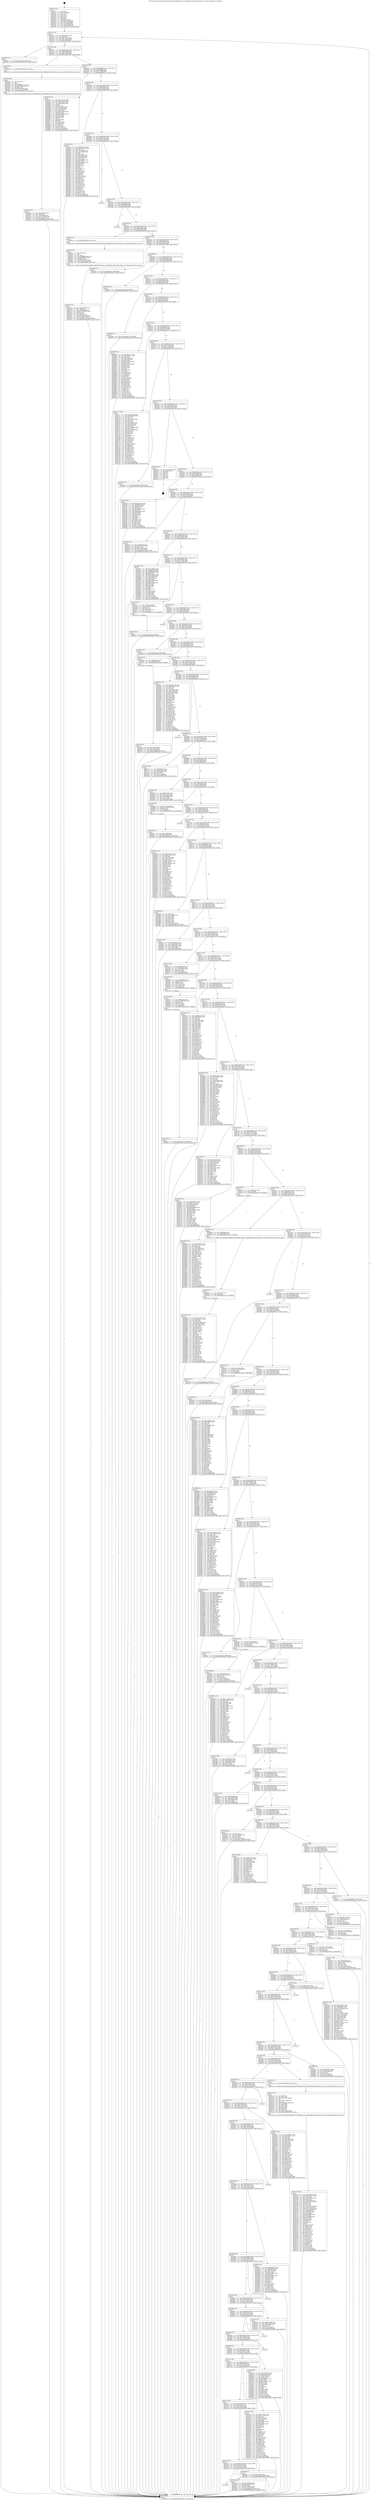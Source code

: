 digraph "0x4023e0" {
  label = "0x4023e0 (/mnt/c/Users/mathe/Desktop/tcc/POCII/binaries/extr_FFmpeglibavcodecaacsbr_fixed.c_sbr_chirp_Final-ollvm.out::main(0))"
  labelloc = "t"
  node[shape=record]

  Entry [label="",width=0.3,height=0.3,shape=circle,fillcolor=black,style=filled]
  "0x402412" [label="{
     0x402412 [32]\l
     | [instrs]\l
     &nbsp;&nbsp;0x402412 \<+6\>: mov -0x90(%rbp),%eax\l
     &nbsp;&nbsp;0x402418 \<+2\>: mov %eax,%ecx\l
     &nbsp;&nbsp;0x40241a \<+6\>: sub $0x85c9557a,%ecx\l
     &nbsp;&nbsp;0x402420 \<+6\>: mov %eax,-0x94(%rbp)\l
     &nbsp;&nbsp;0x402426 \<+6\>: mov %ecx,-0x98(%rbp)\l
     &nbsp;&nbsp;0x40242c \<+6\>: je 00000000004038ce \<main+0x14ee\>\l
  }"]
  "0x4038ce" [label="{
     0x4038ce [15]\l
     | [instrs]\l
     &nbsp;&nbsp;0x4038ce \<+10\>: movl $0x1aa1b91b,-0x90(%rbp)\l
     &nbsp;&nbsp;0x4038d8 \<+5\>: jmp 00000000004040fb \<main+0x1d1b\>\l
  }"]
  "0x402432" [label="{
     0x402432 [28]\l
     | [instrs]\l
     &nbsp;&nbsp;0x402432 \<+5\>: jmp 0000000000402437 \<main+0x57\>\l
     &nbsp;&nbsp;0x402437 \<+6\>: mov -0x94(%rbp),%eax\l
     &nbsp;&nbsp;0x40243d \<+5\>: sub $0x862e63df,%eax\l
     &nbsp;&nbsp;0x402442 \<+6\>: mov %eax,-0x9c(%rbp)\l
     &nbsp;&nbsp;0x402448 \<+6\>: je 0000000000402d3b \<main+0x95b\>\l
  }"]
  Exit [label="",width=0.3,height=0.3,shape=circle,fillcolor=black,style=filled,peripheries=2]
  "0x402d3b" [label="{
     0x402d3b [5]\l
     | [instrs]\l
     &nbsp;&nbsp;0x402d3b \<+5\>: call 0000000000401160 \<next_i\>\l
     | [calls]\l
     &nbsp;&nbsp;0x401160 \{1\} (/mnt/c/Users/mathe/Desktop/tcc/POCII/binaries/extr_FFmpeglibavcodecaacsbr_fixed.c_sbr_chirp_Final-ollvm.out::next_i)\l
  }"]
  "0x40244e" [label="{
     0x40244e [28]\l
     | [instrs]\l
     &nbsp;&nbsp;0x40244e \<+5\>: jmp 0000000000402453 \<main+0x73\>\l
     &nbsp;&nbsp;0x402453 \<+6\>: mov -0x94(%rbp),%eax\l
     &nbsp;&nbsp;0x402459 \<+5\>: sub $0x8738b698,%eax\l
     &nbsp;&nbsp;0x40245e \<+6\>: mov %eax,-0xa0(%rbp)\l
     &nbsp;&nbsp;0x402464 \<+6\>: je 0000000000403970 \<main+0x1590\>\l
  }"]
  "0x403d1b" [label="{
     0x403d1b [145]\l
     | [instrs]\l
     &nbsp;&nbsp;0x403d1b \<+5\>: mov $0x3c85b161,%ecx\l
     &nbsp;&nbsp;0x403d20 \<+5\>: mov $0xb7f12d7e,%edx\l
     &nbsp;&nbsp;0x403d25 \<+3\>: mov $0x1,%sil\l
     &nbsp;&nbsp;0x403d28 \<+3\>: xor %r8d,%r8d\l
     &nbsp;&nbsp;0x403d2b \<+8\>: mov 0x407068,%r9d\l
     &nbsp;&nbsp;0x403d33 \<+8\>: mov 0x407054,%r10d\l
     &nbsp;&nbsp;0x403d3b \<+4\>: sub $0x1,%r8d\l
     &nbsp;&nbsp;0x403d3f \<+3\>: mov %r9d,%r11d\l
     &nbsp;&nbsp;0x403d42 \<+3\>: add %r8d,%r11d\l
     &nbsp;&nbsp;0x403d45 \<+4\>: imul %r11d,%r9d\l
     &nbsp;&nbsp;0x403d49 \<+4\>: and $0x1,%r9d\l
     &nbsp;&nbsp;0x403d4d \<+4\>: cmp $0x0,%r9d\l
     &nbsp;&nbsp;0x403d51 \<+3\>: sete %bl\l
     &nbsp;&nbsp;0x403d54 \<+4\>: cmp $0xa,%r10d\l
     &nbsp;&nbsp;0x403d58 \<+4\>: setl %r14b\l
     &nbsp;&nbsp;0x403d5c \<+3\>: mov %bl,%r15b\l
     &nbsp;&nbsp;0x403d5f \<+4\>: xor $0xff,%r15b\l
     &nbsp;&nbsp;0x403d63 \<+3\>: mov %r14b,%r12b\l
     &nbsp;&nbsp;0x403d66 \<+4\>: xor $0xff,%r12b\l
     &nbsp;&nbsp;0x403d6a \<+4\>: xor $0x0,%sil\l
     &nbsp;&nbsp;0x403d6e \<+3\>: mov %r15b,%r13b\l
     &nbsp;&nbsp;0x403d71 \<+4\>: and $0x0,%r13b\l
     &nbsp;&nbsp;0x403d75 \<+3\>: and %sil,%bl\l
     &nbsp;&nbsp;0x403d78 \<+3\>: mov %r12b,%al\l
     &nbsp;&nbsp;0x403d7b \<+2\>: and $0x0,%al\l
     &nbsp;&nbsp;0x403d7d \<+3\>: and %sil,%r14b\l
     &nbsp;&nbsp;0x403d80 \<+3\>: or %bl,%r13b\l
     &nbsp;&nbsp;0x403d83 \<+3\>: or %r14b,%al\l
     &nbsp;&nbsp;0x403d86 \<+3\>: xor %al,%r13b\l
     &nbsp;&nbsp;0x403d89 \<+3\>: or %r12b,%r15b\l
     &nbsp;&nbsp;0x403d8c \<+4\>: xor $0xff,%r15b\l
     &nbsp;&nbsp;0x403d90 \<+4\>: or $0x0,%sil\l
     &nbsp;&nbsp;0x403d94 \<+3\>: and %sil,%r15b\l
     &nbsp;&nbsp;0x403d97 \<+3\>: or %r15b,%r13b\l
     &nbsp;&nbsp;0x403d9a \<+4\>: test $0x1,%r13b\l
     &nbsp;&nbsp;0x403d9e \<+3\>: cmovne %edx,%ecx\l
     &nbsp;&nbsp;0x403da1 \<+6\>: mov %ecx,-0x90(%rbp)\l
     &nbsp;&nbsp;0x403da7 \<+5\>: jmp 00000000004040fb \<main+0x1d1b\>\l
  }"]
  "0x403970" [label="{
     0x403970 [117]\l
     | [instrs]\l
     &nbsp;&nbsp;0x403970 \<+5\>: mov $0x1c754d10,%eax\l
     &nbsp;&nbsp;0x403975 \<+5\>: mov $0x5d7ac191,%ecx\l
     &nbsp;&nbsp;0x40397a \<+6\>: mov -0x88(%rbp),%edx\l
     &nbsp;&nbsp;0x403980 \<+3\>: cmp -0x60(%rbp),%edx\l
     &nbsp;&nbsp;0x403983 \<+4\>: setl %sil\l
     &nbsp;&nbsp;0x403987 \<+4\>: and $0x1,%sil\l
     &nbsp;&nbsp;0x40398b \<+4\>: mov %sil,-0x2e(%rbp)\l
     &nbsp;&nbsp;0x40398f \<+7\>: mov 0x407068,%edx\l
     &nbsp;&nbsp;0x403996 \<+7\>: mov 0x407054,%edi\l
     &nbsp;&nbsp;0x40399d \<+3\>: mov %edx,%r8d\l
     &nbsp;&nbsp;0x4039a0 \<+7\>: sub $0x1629e004,%r8d\l
     &nbsp;&nbsp;0x4039a7 \<+4\>: sub $0x1,%r8d\l
     &nbsp;&nbsp;0x4039ab \<+7\>: add $0x1629e004,%r8d\l
     &nbsp;&nbsp;0x4039b2 \<+4\>: imul %r8d,%edx\l
     &nbsp;&nbsp;0x4039b6 \<+3\>: and $0x1,%edx\l
     &nbsp;&nbsp;0x4039b9 \<+3\>: cmp $0x0,%edx\l
     &nbsp;&nbsp;0x4039bc \<+4\>: sete %sil\l
     &nbsp;&nbsp;0x4039c0 \<+3\>: cmp $0xa,%edi\l
     &nbsp;&nbsp;0x4039c3 \<+4\>: setl %r9b\l
     &nbsp;&nbsp;0x4039c7 \<+3\>: mov %sil,%r10b\l
     &nbsp;&nbsp;0x4039ca \<+3\>: and %r9b,%r10b\l
     &nbsp;&nbsp;0x4039cd \<+3\>: xor %r9b,%sil\l
     &nbsp;&nbsp;0x4039d0 \<+3\>: or %sil,%r10b\l
     &nbsp;&nbsp;0x4039d3 \<+4\>: test $0x1,%r10b\l
     &nbsp;&nbsp;0x4039d7 \<+3\>: cmovne %ecx,%eax\l
     &nbsp;&nbsp;0x4039da \<+6\>: mov %eax,-0x90(%rbp)\l
     &nbsp;&nbsp;0x4039e0 \<+5\>: jmp 00000000004040fb \<main+0x1d1b\>\l
  }"]
  "0x40246a" [label="{
     0x40246a [28]\l
     | [instrs]\l
     &nbsp;&nbsp;0x40246a \<+5\>: jmp 000000000040246f \<main+0x8f\>\l
     &nbsp;&nbsp;0x40246f \<+6\>: mov -0x94(%rbp),%eax\l
     &nbsp;&nbsp;0x402475 \<+5\>: sub $0x8f5a38ce,%eax\l
     &nbsp;&nbsp;0x40247a \<+6\>: mov %eax,-0xa4(%rbp)\l
     &nbsp;&nbsp;0x402480 \<+6\>: je 0000000000402ec6 \<main+0xae6\>\l
  }"]
  "0x403c7d" [label="{
     0x403c7d [15]\l
     | [instrs]\l
     &nbsp;&nbsp;0x403c7d \<+10\>: movl $0xaf937268,-0x90(%rbp)\l
     &nbsp;&nbsp;0x403c87 \<+5\>: jmp 00000000004040fb \<main+0x1d1b\>\l
  }"]
  "0x402ec6" [label="{
     0x402ec6 [167]\l
     | [instrs]\l
     &nbsp;&nbsp;0x402ec6 \<+5\>: mov $0x8f821562,%eax\l
     &nbsp;&nbsp;0x402ecb \<+5\>: mov $0x47372428,%ecx\l
     &nbsp;&nbsp;0x402ed0 \<+2\>: mov $0x1,%dl\l
     &nbsp;&nbsp;0x402ed2 \<+3\>: mov -0x74(%rbp),%esi\l
     &nbsp;&nbsp;0x402ed5 \<+3\>: cmp -0x70(%rbp),%esi\l
     &nbsp;&nbsp;0x402ed8 \<+4\>: setl %dil\l
     &nbsp;&nbsp;0x402edc \<+4\>: and $0x1,%dil\l
     &nbsp;&nbsp;0x402ee0 \<+4\>: mov %dil,-0x2f(%rbp)\l
     &nbsp;&nbsp;0x402ee4 \<+7\>: mov 0x407068,%esi\l
     &nbsp;&nbsp;0x402eeb \<+8\>: mov 0x407054,%r8d\l
     &nbsp;&nbsp;0x402ef3 \<+3\>: mov %esi,%r9d\l
     &nbsp;&nbsp;0x402ef6 \<+7\>: add $0xcecd6be6,%r9d\l
     &nbsp;&nbsp;0x402efd \<+4\>: sub $0x1,%r9d\l
     &nbsp;&nbsp;0x402f01 \<+7\>: sub $0xcecd6be6,%r9d\l
     &nbsp;&nbsp;0x402f08 \<+4\>: imul %r9d,%esi\l
     &nbsp;&nbsp;0x402f0c \<+3\>: and $0x1,%esi\l
     &nbsp;&nbsp;0x402f0f \<+3\>: cmp $0x0,%esi\l
     &nbsp;&nbsp;0x402f12 \<+4\>: sete %dil\l
     &nbsp;&nbsp;0x402f16 \<+4\>: cmp $0xa,%r8d\l
     &nbsp;&nbsp;0x402f1a \<+4\>: setl %r10b\l
     &nbsp;&nbsp;0x402f1e \<+3\>: mov %dil,%r11b\l
     &nbsp;&nbsp;0x402f21 \<+4\>: xor $0xff,%r11b\l
     &nbsp;&nbsp;0x402f25 \<+3\>: mov %r10b,%bl\l
     &nbsp;&nbsp;0x402f28 \<+3\>: xor $0xff,%bl\l
     &nbsp;&nbsp;0x402f2b \<+3\>: xor $0x0,%dl\l
     &nbsp;&nbsp;0x402f2e \<+3\>: mov %r11b,%r14b\l
     &nbsp;&nbsp;0x402f31 \<+4\>: and $0x0,%r14b\l
     &nbsp;&nbsp;0x402f35 \<+3\>: and %dl,%dil\l
     &nbsp;&nbsp;0x402f38 \<+3\>: mov %bl,%r15b\l
     &nbsp;&nbsp;0x402f3b \<+4\>: and $0x0,%r15b\l
     &nbsp;&nbsp;0x402f3f \<+3\>: and %dl,%r10b\l
     &nbsp;&nbsp;0x402f42 \<+3\>: or %dil,%r14b\l
     &nbsp;&nbsp;0x402f45 \<+3\>: or %r10b,%r15b\l
     &nbsp;&nbsp;0x402f48 \<+3\>: xor %r15b,%r14b\l
     &nbsp;&nbsp;0x402f4b \<+3\>: or %bl,%r11b\l
     &nbsp;&nbsp;0x402f4e \<+4\>: xor $0xff,%r11b\l
     &nbsp;&nbsp;0x402f52 \<+3\>: or $0x0,%dl\l
     &nbsp;&nbsp;0x402f55 \<+3\>: and %dl,%r11b\l
     &nbsp;&nbsp;0x402f58 \<+3\>: or %r11b,%r14b\l
     &nbsp;&nbsp;0x402f5b \<+4\>: test $0x1,%r14b\l
     &nbsp;&nbsp;0x402f5f \<+3\>: cmovne %ecx,%eax\l
     &nbsp;&nbsp;0x402f62 \<+6\>: mov %eax,-0x90(%rbp)\l
     &nbsp;&nbsp;0x402f68 \<+5\>: jmp 00000000004040fb \<main+0x1d1b\>\l
  }"]
  "0x402486" [label="{
     0x402486 [28]\l
     | [instrs]\l
     &nbsp;&nbsp;0x402486 \<+5\>: jmp 000000000040248b \<main+0xab\>\l
     &nbsp;&nbsp;0x40248b \<+6\>: mov -0x94(%rbp),%eax\l
     &nbsp;&nbsp;0x402491 \<+5\>: sub $0x8f821562,%eax\l
     &nbsp;&nbsp;0x402496 \<+6\>: mov %eax,-0xa8(%rbp)\l
     &nbsp;&nbsp;0x40249c \<+6\>: je 0000000000403f2b \<main+0x1b4b\>\l
  }"]
  "0x403a40" [label="{
     0x403a40 [15]\l
     | [instrs]\l
     &nbsp;&nbsp;0x403a40 \<+10\>: movl $0x7923e721,-0x90(%rbp)\l
     &nbsp;&nbsp;0x403a4a \<+5\>: jmp 00000000004040fb \<main+0x1d1b\>\l
  }"]
  "0x403f2b" [label="{
     0x403f2b\l
  }", style=dashed]
  "0x4024a2" [label="{
     0x4024a2 [28]\l
     | [instrs]\l
     &nbsp;&nbsp;0x4024a2 \<+5\>: jmp 00000000004024a7 \<main+0xc7\>\l
     &nbsp;&nbsp;0x4024a7 \<+6\>: mov -0x94(%rbp),%eax\l
     &nbsp;&nbsp;0x4024ad \<+5\>: sub $0x9048db06,%eax\l
     &nbsp;&nbsp;0x4024b2 \<+6\>: mov %eax,-0xac(%rbp)\l
     &nbsp;&nbsp;0x4024b8 \<+6\>: je 0000000000403dbb \<main+0x19db\>\l
  }"]
  "0x403a23" [label="{
     0x403a23 [29]\l
     | [instrs]\l
     &nbsp;&nbsp;0x403a23 \<+4\>: mov -0x68(%rbp),%rax\l
     &nbsp;&nbsp;0x403a27 \<+7\>: movslq -0x88(%rbp),%rcx\l
     &nbsp;&nbsp;0x403a2e \<+4\>: shl $0x4,%rcx\l
     &nbsp;&nbsp;0x403a32 \<+3\>: add %rcx,%rax\l
     &nbsp;&nbsp;0x403a35 \<+3\>: mov (%rax),%rax\l
     &nbsp;&nbsp;0x403a38 \<+3\>: mov %rax,%rdi\l
     &nbsp;&nbsp;0x403a3b \<+5\>: call 0000000000401030 \<free@plt\>\l
     | [calls]\l
     &nbsp;&nbsp;0x401030 \{1\} (unknown)\l
  }"]
  "0x403dbb" [label="{
     0x403dbb\l
  }", style=dashed]
  "0x4024be" [label="{
     0x4024be [28]\l
     | [instrs]\l
     &nbsp;&nbsp;0x4024be \<+5\>: jmp 00000000004024c3 \<main+0xe3\>\l
     &nbsp;&nbsp;0x4024c3 \<+6\>: mov -0x94(%rbp),%eax\l
     &nbsp;&nbsp;0x4024c9 \<+5\>: sub $0x94a10807,%eax\l
     &nbsp;&nbsp;0x4024ce \<+6\>: mov %eax,-0xb0(%rbp)\l
     &nbsp;&nbsp;0x4024d4 \<+6\>: je 00000000004033e5 \<main+0x1005\>\l
  }"]
  "0x403835" [label="{
     0x403835 [153]\l
     | [instrs]\l
     &nbsp;&nbsp;0x403835 \<+5\>: mov $0xfeace7a2,%eax\l
     &nbsp;&nbsp;0x40383a \<+5\>: mov $0x85c9557a,%ecx\l
     &nbsp;&nbsp;0x40383f \<+2\>: mov $0x1,%dl\l
     &nbsp;&nbsp;0x403841 \<+3\>: xor %r8d,%r8d\l
     &nbsp;&nbsp;0x403844 \<+10\>: movl $0x0,-0x88(%rbp)\l
     &nbsp;&nbsp;0x40384e \<+8\>: mov 0x407068,%r9d\l
     &nbsp;&nbsp;0x403856 \<+8\>: mov 0x407054,%r10d\l
     &nbsp;&nbsp;0x40385e \<+4\>: sub $0x1,%r8d\l
     &nbsp;&nbsp;0x403862 \<+3\>: mov %r9d,%r11d\l
     &nbsp;&nbsp;0x403865 \<+3\>: add %r8d,%r11d\l
     &nbsp;&nbsp;0x403868 \<+4\>: imul %r11d,%r9d\l
     &nbsp;&nbsp;0x40386c \<+4\>: and $0x1,%r9d\l
     &nbsp;&nbsp;0x403870 \<+4\>: cmp $0x0,%r9d\l
     &nbsp;&nbsp;0x403874 \<+3\>: sete %bl\l
     &nbsp;&nbsp;0x403877 \<+4\>: cmp $0xa,%r10d\l
     &nbsp;&nbsp;0x40387b \<+4\>: setl %r14b\l
     &nbsp;&nbsp;0x40387f \<+3\>: mov %bl,%r15b\l
     &nbsp;&nbsp;0x403882 \<+4\>: xor $0xff,%r15b\l
     &nbsp;&nbsp;0x403886 \<+3\>: mov %r14b,%r12b\l
     &nbsp;&nbsp;0x403889 \<+4\>: xor $0xff,%r12b\l
     &nbsp;&nbsp;0x40388d \<+3\>: xor $0x1,%dl\l
     &nbsp;&nbsp;0x403890 \<+3\>: mov %r15b,%r13b\l
     &nbsp;&nbsp;0x403893 \<+4\>: and $0xff,%r13b\l
     &nbsp;&nbsp;0x403897 \<+2\>: and %dl,%bl\l
     &nbsp;&nbsp;0x403899 \<+3\>: mov %r12b,%sil\l
     &nbsp;&nbsp;0x40389c \<+4\>: and $0xff,%sil\l
     &nbsp;&nbsp;0x4038a0 \<+3\>: and %dl,%r14b\l
     &nbsp;&nbsp;0x4038a3 \<+3\>: or %bl,%r13b\l
     &nbsp;&nbsp;0x4038a6 \<+3\>: or %r14b,%sil\l
     &nbsp;&nbsp;0x4038a9 \<+3\>: xor %sil,%r13b\l
     &nbsp;&nbsp;0x4038ac \<+3\>: or %r12b,%r15b\l
     &nbsp;&nbsp;0x4038af \<+4\>: xor $0xff,%r15b\l
     &nbsp;&nbsp;0x4038b3 \<+3\>: or $0x1,%dl\l
     &nbsp;&nbsp;0x4038b6 \<+3\>: and %dl,%r15b\l
     &nbsp;&nbsp;0x4038b9 \<+3\>: or %r15b,%r13b\l
     &nbsp;&nbsp;0x4038bc \<+4\>: test $0x1,%r13b\l
     &nbsp;&nbsp;0x4038c0 \<+3\>: cmovne %ecx,%eax\l
     &nbsp;&nbsp;0x4038c3 \<+6\>: mov %eax,-0x90(%rbp)\l
     &nbsp;&nbsp;0x4038c9 \<+5\>: jmp 00000000004040fb \<main+0x1d1b\>\l
  }"]
  "0x4033e5" [label="{
     0x4033e5 [5]\l
     | [instrs]\l
     &nbsp;&nbsp;0x4033e5 \<+5\>: call 0000000000401160 \<next_i\>\l
     | [calls]\l
     &nbsp;&nbsp;0x401160 \{1\} (/mnt/c/Users/mathe/Desktop/tcc/POCII/binaries/extr_FFmpeglibavcodecaacsbr_fixed.c_sbr_chirp_Final-ollvm.out::next_i)\l
  }"]
  "0x4024da" [label="{
     0x4024da [28]\l
     | [instrs]\l
     &nbsp;&nbsp;0x4024da \<+5\>: jmp 00000000004024df \<main+0xff\>\l
     &nbsp;&nbsp;0x4024df \<+6\>: mov -0x94(%rbp),%eax\l
     &nbsp;&nbsp;0x4024e5 \<+5\>: sub $0x94d4df54,%eax\l
     &nbsp;&nbsp;0x4024ea \<+6\>: mov %eax,-0xb4(%rbp)\l
     &nbsp;&nbsp;0x4024f0 \<+6\>: je 00000000004030ba \<main+0xcda\>\l
  }"]
  "0x403829" [label="{
     0x403829 [12]\l
     | [instrs]\l
     &nbsp;&nbsp;0x403829 \<+4\>: mov -0x58(%rbp),%rsi\l
     &nbsp;&nbsp;0x40382d \<+3\>: mov %rsi,%rdi\l
     &nbsp;&nbsp;0x403830 \<+5\>: call 0000000000401030 \<free@plt\>\l
     | [calls]\l
     &nbsp;&nbsp;0x401030 \{1\} (unknown)\l
  }"]
  "0x4030ba" [label="{
     0x4030ba [15]\l
     | [instrs]\l
     &nbsp;&nbsp;0x4030ba \<+10\>: movl $0xc68ade43,-0x90(%rbp)\l
     &nbsp;&nbsp;0x4030c4 \<+5\>: jmp 00000000004040fb \<main+0x1d1b\>\l
  }"]
  "0x4024f6" [label="{
     0x4024f6 [28]\l
     | [instrs]\l
     &nbsp;&nbsp;0x4024f6 \<+5\>: jmp 00000000004024fb \<main+0x11b\>\l
     &nbsp;&nbsp;0x4024fb \<+6\>: mov -0x94(%rbp),%eax\l
     &nbsp;&nbsp;0x402501 \<+5\>: sub $0x959f1bbd,%eax\l
     &nbsp;&nbsp;0x402506 \<+6\>: mov %eax,-0xb8(%rbp)\l
     &nbsp;&nbsp;0x40250c \<+6\>: je 0000000000403b20 \<main+0x1740\>\l
  }"]
  "0x403412" [label="{
     0x403412 [53]\l
     | [instrs]\l
     &nbsp;&nbsp;0x403412 \<+6\>: mov -0x1d4(%rbp),%ecx\l
     &nbsp;&nbsp;0x403418 \<+3\>: imul %eax,%ecx\l
     &nbsp;&nbsp;0x40341b \<+4\>: mov -0x68(%rbp),%rsi\l
     &nbsp;&nbsp;0x40341f \<+4\>: movslq -0x6c(%rbp),%rdi\l
     &nbsp;&nbsp;0x403423 \<+4\>: shl $0x4,%rdi\l
     &nbsp;&nbsp;0x403427 \<+3\>: add %rdi,%rsi\l
     &nbsp;&nbsp;0x40342a \<+4\>: mov 0x8(%rsi),%rsi\l
     &nbsp;&nbsp;0x40342e \<+7\>: movslq -0x84(%rbp),%rdi\l
     &nbsp;&nbsp;0x403435 \<+3\>: mov %ecx,(%rsi,%rdi,4)\l
     &nbsp;&nbsp;0x403438 \<+10\>: movl $0x6651c4c6,-0x90(%rbp)\l
     &nbsp;&nbsp;0x403442 \<+5\>: jmp 00000000004040fb \<main+0x1d1b\>\l
  }"]
  "0x403b20" [label="{
     0x403b20 [15]\l
     | [instrs]\l
     &nbsp;&nbsp;0x403b20 \<+10\>: movl $0x1aa1b91b,-0x90(%rbp)\l
     &nbsp;&nbsp;0x403b2a \<+5\>: jmp 00000000004040fb \<main+0x1d1b\>\l
  }"]
  "0x402512" [label="{
     0x402512 [28]\l
     | [instrs]\l
     &nbsp;&nbsp;0x402512 \<+5\>: jmp 0000000000402517 \<main+0x137\>\l
     &nbsp;&nbsp;0x402517 \<+6\>: mov -0x94(%rbp),%eax\l
     &nbsp;&nbsp;0x40251d \<+5\>: sub $0x9cbb19d9,%eax\l
     &nbsp;&nbsp;0x402522 \<+6\>: mov %eax,-0xbc(%rbp)\l
     &nbsp;&nbsp;0x402528 \<+6\>: je 00000000004036ad \<main+0x12cd\>\l
  }"]
  "0x4033ea" [label="{
     0x4033ea [40]\l
     | [instrs]\l
     &nbsp;&nbsp;0x4033ea \<+5\>: mov $0x2,%ecx\l
     &nbsp;&nbsp;0x4033ef \<+1\>: cltd\l
     &nbsp;&nbsp;0x4033f0 \<+2\>: idiv %ecx\l
     &nbsp;&nbsp;0x4033f2 \<+6\>: imul $0xfffffffe,%edx,%ecx\l
     &nbsp;&nbsp;0x4033f8 \<+6\>: add $0xb03919f3,%ecx\l
     &nbsp;&nbsp;0x4033fe \<+3\>: add $0x1,%ecx\l
     &nbsp;&nbsp;0x403401 \<+6\>: sub $0xb03919f3,%ecx\l
     &nbsp;&nbsp;0x403407 \<+6\>: mov %ecx,-0x1d4(%rbp)\l
     &nbsp;&nbsp;0x40340d \<+5\>: call 0000000000401160 \<next_i\>\l
     | [calls]\l
     &nbsp;&nbsp;0x401160 \{1\} (/mnt/c/Users/mathe/Desktop/tcc/POCII/binaries/extr_FFmpeglibavcodecaacsbr_fixed.c_sbr_chirp_Final-ollvm.out::next_i)\l
  }"]
  "0x4036ad" [label="{
     0x4036ad [15]\l
     | [instrs]\l
     &nbsp;&nbsp;0x4036ad \<+10\>: movl $0x70b2fae7,-0x90(%rbp)\l
     &nbsp;&nbsp;0x4036b7 \<+5\>: jmp 00000000004040fb \<main+0x1d1b\>\l
  }"]
  "0x40252e" [label="{
     0x40252e [28]\l
     | [instrs]\l
     &nbsp;&nbsp;0x40252e \<+5\>: jmp 0000000000402533 \<main+0x153\>\l
     &nbsp;&nbsp;0x402533 \<+6\>: mov -0x94(%rbp),%eax\l
     &nbsp;&nbsp;0x402539 \<+5\>: sub $0xa592c92e,%eax\l
     &nbsp;&nbsp;0x40253e \<+6\>: mov %eax,-0xc0(%rbp)\l
     &nbsp;&nbsp;0x402544 \<+6\>: je 0000000000402f8b \<main+0xbab\>\l
  }"]
  "0x403398" [label="{
     0x403398 [44]\l
     | [instrs]\l
     &nbsp;&nbsp;0x403398 \<+4\>: mov -0x68(%rbp),%rdi\l
     &nbsp;&nbsp;0x40339c \<+4\>: movslq -0x6c(%rbp),%rcx\l
     &nbsp;&nbsp;0x4033a0 \<+4\>: shl $0x4,%rcx\l
     &nbsp;&nbsp;0x4033a4 \<+3\>: add %rcx,%rdi\l
     &nbsp;&nbsp;0x4033a7 \<+4\>: mov %rax,0x8(%rdi)\l
     &nbsp;&nbsp;0x4033ab \<+10\>: movl $0x0,-0x84(%rbp)\l
     &nbsp;&nbsp;0x4033b5 \<+10\>: movl $0xd18e3a16,-0x90(%rbp)\l
     &nbsp;&nbsp;0x4033bf \<+5\>: jmp 00000000004040fb \<main+0x1d1b\>\l
  }"]
  "0x402f8b" [label="{
     0x402f8b [147]\l
     | [instrs]\l
     &nbsp;&nbsp;0x402f8b \<+5\>: mov $0x76345371,%eax\l
     &nbsp;&nbsp;0x402f90 \<+5\>: mov $0x4dbed15c,%ecx\l
     &nbsp;&nbsp;0x402f95 \<+2\>: mov $0x1,%dl\l
     &nbsp;&nbsp;0x402f97 \<+7\>: mov 0x407068,%esi\l
     &nbsp;&nbsp;0x402f9e \<+7\>: mov 0x407054,%edi\l
     &nbsp;&nbsp;0x402fa5 \<+3\>: mov %esi,%r8d\l
     &nbsp;&nbsp;0x402fa8 \<+7\>: sub $0x1f111b3c,%r8d\l
     &nbsp;&nbsp;0x402faf \<+4\>: sub $0x1,%r8d\l
     &nbsp;&nbsp;0x402fb3 \<+7\>: add $0x1f111b3c,%r8d\l
     &nbsp;&nbsp;0x402fba \<+4\>: imul %r8d,%esi\l
     &nbsp;&nbsp;0x402fbe \<+3\>: and $0x1,%esi\l
     &nbsp;&nbsp;0x402fc1 \<+3\>: cmp $0x0,%esi\l
     &nbsp;&nbsp;0x402fc4 \<+4\>: sete %r9b\l
     &nbsp;&nbsp;0x402fc8 \<+3\>: cmp $0xa,%edi\l
     &nbsp;&nbsp;0x402fcb \<+4\>: setl %r10b\l
     &nbsp;&nbsp;0x402fcf \<+3\>: mov %r9b,%r11b\l
     &nbsp;&nbsp;0x402fd2 \<+4\>: xor $0xff,%r11b\l
     &nbsp;&nbsp;0x402fd6 \<+3\>: mov %r10b,%bl\l
     &nbsp;&nbsp;0x402fd9 \<+3\>: xor $0xff,%bl\l
     &nbsp;&nbsp;0x402fdc \<+3\>: xor $0x1,%dl\l
     &nbsp;&nbsp;0x402fdf \<+3\>: mov %r11b,%r14b\l
     &nbsp;&nbsp;0x402fe2 \<+4\>: and $0xff,%r14b\l
     &nbsp;&nbsp;0x402fe6 \<+3\>: and %dl,%r9b\l
     &nbsp;&nbsp;0x402fe9 \<+3\>: mov %bl,%r15b\l
     &nbsp;&nbsp;0x402fec \<+4\>: and $0xff,%r15b\l
     &nbsp;&nbsp;0x402ff0 \<+3\>: and %dl,%r10b\l
     &nbsp;&nbsp;0x402ff3 \<+3\>: or %r9b,%r14b\l
     &nbsp;&nbsp;0x402ff6 \<+3\>: or %r10b,%r15b\l
     &nbsp;&nbsp;0x402ff9 \<+3\>: xor %r15b,%r14b\l
     &nbsp;&nbsp;0x402ffc \<+3\>: or %bl,%r11b\l
     &nbsp;&nbsp;0x402fff \<+4\>: xor $0xff,%r11b\l
     &nbsp;&nbsp;0x403003 \<+3\>: or $0x1,%dl\l
     &nbsp;&nbsp;0x403006 \<+3\>: and %dl,%r11b\l
     &nbsp;&nbsp;0x403009 \<+3\>: or %r11b,%r14b\l
     &nbsp;&nbsp;0x40300c \<+4\>: test $0x1,%r14b\l
     &nbsp;&nbsp;0x403010 \<+3\>: cmovne %ecx,%eax\l
     &nbsp;&nbsp;0x403013 \<+6\>: mov %eax,-0x90(%rbp)\l
     &nbsp;&nbsp;0x403019 \<+5\>: jmp 00000000004040fb \<main+0x1d1b\>\l
  }"]
  "0x40254a" [label="{
     0x40254a [28]\l
     | [instrs]\l
     &nbsp;&nbsp;0x40254a \<+5\>: jmp 000000000040254f \<main+0x16f\>\l
     &nbsp;&nbsp;0x40254f \<+6\>: mov -0x94(%rbp),%eax\l
     &nbsp;&nbsp;0x402555 \<+5\>: sub $0xa6fd2493,%eax\l
     &nbsp;&nbsp;0x40255a \<+6\>: mov %eax,-0xc4(%rbp)\l
     &nbsp;&nbsp;0x402560 \<+6\>: je 0000000000403717 \<main+0x1337\>\l
  }"]
  "0x402c66" [label="{
     0x402c66\l
  }", style=dashed]
  "0x403717" [label="{
     0x403717 [160]\l
     | [instrs]\l
     &nbsp;&nbsp;0x403717 \<+5\>: mov $0xc0d1fa59,%eax\l
     &nbsp;&nbsp;0x40371c \<+5\>: mov $0x4678addd,%ecx\l
     &nbsp;&nbsp;0x403721 \<+2\>: mov $0x1,%dl\l
     &nbsp;&nbsp;0x403723 \<+2\>: xor %esi,%esi\l
     &nbsp;&nbsp;0x403725 \<+3\>: mov -0x6c(%rbp),%edi\l
     &nbsp;&nbsp;0x403728 \<+3\>: sub $0x1,%esi\l
     &nbsp;&nbsp;0x40372b \<+2\>: sub %esi,%edi\l
     &nbsp;&nbsp;0x40372d \<+3\>: mov %edi,-0x6c(%rbp)\l
     &nbsp;&nbsp;0x403730 \<+7\>: mov 0x407068,%esi\l
     &nbsp;&nbsp;0x403737 \<+7\>: mov 0x407054,%edi\l
     &nbsp;&nbsp;0x40373e \<+3\>: mov %esi,%r8d\l
     &nbsp;&nbsp;0x403741 \<+7\>: add $0x323580e8,%r8d\l
     &nbsp;&nbsp;0x403748 \<+4\>: sub $0x1,%r8d\l
     &nbsp;&nbsp;0x40374c \<+7\>: sub $0x323580e8,%r8d\l
     &nbsp;&nbsp;0x403753 \<+4\>: imul %r8d,%esi\l
     &nbsp;&nbsp;0x403757 \<+3\>: and $0x1,%esi\l
     &nbsp;&nbsp;0x40375a \<+3\>: cmp $0x0,%esi\l
     &nbsp;&nbsp;0x40375d \<+4\>: sete %r9b\l
     &nbsp;&nbsp;0x403761 \<+3\>: cmp $0xa,%edi\l
     &nbsp;&nbsp;0x403764 \<+4\>: setl %r10b\l
     &nbsp;&nbsp;0x403768 \<+3\>: mov %r9b,%r11b\l
     &nbsp;&nbsp;0x40376b \<+4\>: xor $0xff,%r11b\l
     &nbsp;&nbsp;0x40376f \<+3\>: mov %r10b,%bl\l
     &nbsp;&nbsp;0x403772 \<+3\>: xor $0xff,%bl\l
     &nbsp;&nbsp;0x403775 \<+3\>: xor $0x1,%dl\l
     &nbsp;&nbsp;0x403778 \<+3\>: mov %r11b,%r14b\l
     &nbsp;&nbsp;0x40377b \<+4\>: and $0xff,%r14b\l
     &nbsp;&nbsp;0x40377f \<+3\>: and %dl,%r9b\l
     &nbsp;&nbsp;0x403782 \<+3\>: mov %bl,%r15b\l
     &nbsp;&nbsp;0x403785 \<+4\>: and $0xff,%r15b\l
     &nbsp;&nbsp;0x403789 \<+3\>: and %dl,%r10b\l
     &nbsp;&nbsp;0x40378c \<+3\>: or %r9b,%r14b\l
     &nbsp;&nbsp;0x40378f \<+3\>: or %r10b,%r15b\l
     &nbsp;&nbsp;0x403792 \<+3\>: xor %r15b,%r14b\l
     &nbsp;&nbsp;0x403795 \<+3\>: or %bl,%r11b\l
     &nbsp;&nbsp;0x403798 \<+4\>: xor $0xff,%r11b\l
     &nbsp;&nbsp;0x40379c \<+3\>: or $0x1,%dl\l
     &nbsp;&nbsp;0x40379f \<+3\>: and %dl,%r11b\l
     &nbsp;&nbsp;0x4037a2 \<+3\>: or %r11b,%r14b\l
     &nbsp;&nbsp;0x4037a5 \<+4\>: test $0x1,%r14b\l
     &nbsp;&nbsp;0x4037a9 \<+3\>: cmovne %ecx,%eax\l
     &nbsp;&nbsp;0x4037ac \<+6\>: mov %eax,-0x90(%rbp)\l
     &nbsp;&nbsp;0x4037b2 \<+5\>: jmp 00000000004040fb \<main+0x1d1b\>\l
  }"]
  "0x402566" [label="{
     0x402566 [28]\l
     | [instrs]\l
     &nbsp;&nbsp;0x402566 \<+5\>: jmp 000000000040256b \<main+0x18b\>\l
     &nbsp;&nbsp;0x40256b \<+6\>: mov -0x94(%rbp),%eax\l
     &nbsp;&nbsp;0x402571 \<+5\>: sub $0xa7751032,%eax\l
     &nbsp;&nbsp;0x402576 \<+6\>: mov %eax,-0xc8(%rbp)\l
     &nbsp;&nbsp;0x40257c \<+6\>: je 0000000000403356 \<main+0xf76\>\l
  }"]
  "0x403246" [label="{
     0x403246 [34]\l
     | [instrs]\l
     &nbsp;&nbsp;0x403246 \<+3\>: mov -0x7c(%rbp),%eax\l
     &nbsp;&nbsp;0x403249 \<+5\>: add $0x84dc68c6,%eax\l
     &nbsp;&nbsp;0x40324e \<+3\>: add $0x1,%eax\l
     &nbsp;&nbsp;0x403251 \<+5\>: sub $0x84dc68c6,%eax\l
     &nbsp;&nbsp;0x403256 \<+3\>: mov %eax,-0x7c(%rbp)\l
     &nbsp;&nbsp;0x403259 \<+10\>: movl $0xc68ade43,-0x90(%rbp)\l
     &nbsp;&nbsp;0x403263 \<+5\>: jmp 00000000004040fb \<main+0x1d1b\>\l
  }"]
  "0x403356" [label="{
     0x403356 [15]\l
     | [instrs]\l
     &nbsp;&nbsp;0x403356 \<+10\>: movl $0x410857c4,-0x90(%rbp)\l
     &nbsp;&nbsp;0x403360 \<+5\>: jmp 00000000004040fb \<main+0x1d1b\>\l
  }"]
  "0x402582" [label="{
     0x402582 [28]\l
     | [instrs]\l
     &nbsp;&nbsp;0x402582 \<+5\>: jmp 0000000000402587 \<main+0x1a7\>\l
     &nbsp;&nbsp;0x402587 \<+6\>: mov -0x94(%rbp),%eax\l
     &nbsp;&nbsp;0x40258d \<+5\>: sub $0xabdca09a,%eax\l
     &nbsp;&nbsp;0x402592 \<+6\>: mov %eax,-0xcc(%rbp)\l
     &nbsp;&nbsp;0x402598 \<+6\>: je 0000000000403f16 \<main+0x1b36\>\l
  }"]
  "0x402c4a" [label="{
     0x402c4a [28]\l
     | [instrs]\l
     &nbsp;&nbsp;0x402c4a \<+5\>: jmp 0000000000402c4f \<main+0x86f\>\l
     &nbsp;&nbsp;0x402c4f \<+6\>: mov -0x94(%rbp),%eax\l
     &nbsp;&nbsp;0x402c55 \<+5\>: sub $0x7fad15cb,%eax\l
     &nbsp;&nbsp;0x402c5a \<+6\>: mov %eax,-0x1c4(%rbp)\l
     &nbsp;&nbsp;0x402c60 \<+6\>: je 0000000000403246 \<main+0xe66\>\l
  }"]
  "0x403f16" [label="{
     0x403f16 [21]\l
     | [instrs]\l
     &nbsp;&nbsp;0x403f16 \<+3\>: mov -0x2c(%rbp),%eax\l
     &nbsp;&nbsp;0x403f19 \<+7\>: add $0x1b8,%rsp\l
     &nbsp;&nbsp;0x403f20 \<+1\>: pop %rbx\l
     &nbsp;&nbsp;0x403f21 \<+2\>: pop %r12\l
     &nbsp;&nbsp;0x403f23 \<+2\>: pop %r13\l
     &nbsp;&nbsp;0x403f25 \<+2\>: pop %r14\l
     &nbsp;&nbsp;0x403f27 \<+2\>: pop %r15\l
     &nbsp;&nbsp;0x403f29 \<+1\>: pop %rbp\l
     &nbsp;&nbsp;0x403f2a \<+1\>: ret\l
  }"]
  "0x40259e" [label="{
     0x40259e [28]\l
     | [instrs]\l
     &nbsp;&nbsp;0x40259e \<+5\>: jmp 00000000004025a3 \<main+0x1c3\>\l
     &nbsp;&nbsp;0x4025a3 \<+6\>: mov -0x94(%rbp),%eax\l
     &nbsp;&nbsp;0x4025a9 \<+5\>: sub $0xad27bb8c,%eax\l
     &nbsp;&nbsp;0x4025ae \<+6\>: mov %eax,-0xd0(%rbp)\l
     &nbsp;&nbsp;0x4025b4 \<+6\>: je 0000000000403cb4 \<main+0x18d4\>\l
  }"]
  "0x403dde" [label="{
     0x403dde [22]\l
     | [instrs]\l
     &nbsp;&nbsp;0x403dde \<+7\>: movl $0x0,-0x3c(%rbp)\l
     &nbsp;&nbsp;0x403de5 \<+10\>: movl $0xc9f84cef,-0x90(%rbp)\l
     &nbsp;&nbsp;0x403def \<+5\>: jmp 00000000004040fb \<main+0x1d1b\>\l
  }"]
  "0x403cb4" [label="{
     0x403cb4 [91]\l
     | [instrs]\l
     &nbsp;&nbsp;0x403cb4 \<+5\>: mov $0x3c85b161,%eax\l
     &nbsp;&nbsp;0x403cb9 \<+5\>: mov $0xef8252be,%ecx\l
     &nbsp;&nbsp;0x403cbe \<+7\>: mov 0x407068,%edx\l
     &nbsp;&nbsp;0x403cc5 \<+7\>: mov 0x407054,%esi\l
     &nbsp;&nbsp;0x403ccc \<+2\>: mov %edx,%edi\l
     &nbsp;&nbsp;0x403cce \<+6\>: sub $0x6dbc387b,%edi\l
     &nbsp;&nbsp;0x403cd4 \<+3\>: sub $0x1,%edi\l
     &nbsp;&nbsp;0x403cd7 \<+6\>: add $0x6dbc387b,%edi\l
     &nbsp;&nbsp;0x403cdd \<+3\>: imul %edi,%edx\l
     &nbsp;&nbsp;0x403ce0 \<+3\>: and $0x1,%edx\l
     &nbsp;&nbsp;0x403ce3 \<+3\>: cmp $0x0,%edx\l
     &nbsp;&nbsp;0x403ce6 \<+4\>: sete %r8b\l
     &nbsp;&nbsp;0x403cea \<+3\>: cmp $0xa,%esi\l
     &nbsp;&nbsp;0x403ced \<+4\>: setl %r9b\l
     &nbsp;&nbsp;0x403cf1 \<+3\>: mov %r8b,%r10b\l
     &nbsp;&nbsp;0x403cf4 \<+3\>: and %r9b,%r10b\l
     &nbsp;&nbsp;0x403cf7 \<+3\>: xor %r9b,%r8b\l
     &nbsp;&nbsp;0x403cfa \<+3\>: or %r8b,%r10b\l
     &nbsp;&nbsp;0x403cfd \<+4\>: test $0x1,%r10b\l
     &nbsp;&nbsp;0x403d01 \<+3\>: cmovne %ecx,%eax\l
     &nbsp;&nbsp;0x403d04 \<+6\>: mov %eax,-0x90(%rbp)\l
     &nbsp;&nbsp;0x403d0a \<+5\>: jmp 00000000004040fb \<main+0x1d1b\>\l
  }"]
  "0x4025ba" [label="{
     0x4025ba [28]\l
     | [instrs]\l
     &nbsp;&nbsp;0x4025ba \<+5\>: jmp 00000000004025bf \<main+0x1df\>\l
     &nbsp;&nbsp;0x4025bf \<+6\>: mov -0x94(%rbp),%eax\l
     &nbsp;&nbsp;0x4025c5 \<+5\>: sub $0xaf937268,%eax\l
     &nbsp;&nbsp;0x4025ca \<+6\>: mov %eax,-0xd4(%rbp)\l
     &nbsp;&nbsp;0x4025d0 \<+6\>: je 0000000000403c8c \<main+0x18ac\>\l
  }"]
  "0x402c2e" [label="{
     0x402c2e [28]\l
     | [instrs]\l
     &nbsp;&nbsp;0x402c2e \<+5\>: jmp 0000000000402c33 \<main+0x853\>\l
     &nbsp;&nbsp;0x402c33 \<+6\>: mov -0x94(%rbp),%eax\l
     &nbsp;&nbsp;0x402c39 \<+5\>: sub $0x7f442aa4,%eax\l
     &nbsp;&nbsp;0x402c3e \<+6\>: mov %eax,-0x1c0(%rbp)\l
     &nbsp;&nbsp;0x402c44 \<+6\>: je 0000000000403dde \<main+0x19fe\>\l
  }"]
  "0x403c8c" [label="{
     0x403c8c [40]\l
     | [instrs]\l
     &nbsp;&nbsp;0x403c8c \<+6\>: mov -0x8c(%rbp),%eax\l
     &nbsp;&nbsp;0x403c92 \<+5\>: sub $0x7e709706,%eax\l
     &nbsp;&nbsp;0x403c97 \<+3\>: add $0x1,%eax\l
     &nbsp;&nbsp;0x403c9a \<+5\>: add $0x7e709706,%eax\l
     &nbsp;&nbsp;0x403c9f \<+6\>: mov %eax,-0x8c(%rbp)\l
     &nbsp;&nbsp;0x403ca5 \<+10\>: movl $0x8b35255,-0x90(%rbp)\l
     &nbsp;&nbsp;0x403caf \<+5\>: jmp 00000000004040fb \<main+0x1d1b\>\l
  }"]
  "0x4025d6" [label="{
     0x4025d6 [28]\l
     | [instrs]\l
     &nbsp;&nbsp;0x4025d6 \<+5\>: jmp 00000000004025db \<main+0x1fb\>\l
     &nbsp;&nbsp;0x4025db \<+6\>: mov -0x94(%rbp),%eax\l
     &nbsp;&nbsp;0x4025e1 \<+5\>: sub $0xb0e5b2cb,%eax\l
     &nbsp;&nbsp;0x4025e6 \<+6\>: mov %eax,-0xd8(%rbp)\l
     &nbsp;&nbsp;0x4025ec \<+6\>: je 0000000000403aaa \<main+0x16ca\>\l
  }"]
  "0x4032c3" [label="{
     0x4032c3 [147]\l
     | [instrs]\l
     &nbsp;&nbsp;0x4032c3 \<+5\>: mov $0x6c53828f,%eax\l
     &nbsp;&nbsp;0x4032c8 \<+5\>: mov $0xa7751032,%ecx\l
     &nbsp;&nbsp;0x4032cd \<+2\>: mov $0x1,%dl\l
     &nbsp;&nbsp;0x4032cf \<+7\>: mov 0x407068,%esi\l
     &nbsp;&nbsp;0x4032d6 \<+7\>: mov 0x407054,%edi\l
     &nbsp;&nbsp;0x4032dd \<+3\>: mov %esi,%r8d\l
     &nbsp;&nbsp;0x4032e0 \<+7\>: add $0xc665f472,%r8d\l
     &nbsp;&nbsp;0x4032e7 \<+4\>: sub $0x1,%r8d\l
     &nbsp;&nbsp;0x4032eb \<+7\>: sub $0xc665f472,%r8d\l
     &nbsp;&nbsp;0x4032f2 \<+4\>: imul %r8d,%esi\l
     &nbsp;&nbsp;0x4032f6 \<+3\>: and $0x1,%esi\l
     &nbsp;&nbsp;0x4032f9 \<+3\>: cmp $0x0,%esi\l
     &nbsp;&nbsp;0x4032fc \<+4\>: sete %r9b\l
     &nbsp;&nbsp;0x403300 \<+3\>: cmp $0xa,%edi\l
     &nbsp;&nbsp;0x403303 \<+4\>: setl %r10b\l
     &nbsp;&nbsp;0x403307 \<+3\>: mov %r9b,%r11b\l
     &nbsp;&nbsp;0x40330a \<+4\>: xor $0xff,%r11b\l
     &nbsp;&nbsp;0x40330e \<+3\>: mov %r10b,%bl\l
     &nbsp;&nbsp;0x403311 \<+3\>: xor $0xff,%bl\l
     &nbsp;&nbsp;0x403314 \<+3\>: xor $0x1,%dl\l
     &nbsp;&nbsp;0x403317 \<+3\>: mov %r11b,%r14b\l
     &nbsp;&nbsp;0x40331a \<+4\>: and $0xff,%r14b\l
     &nbsp;&nbsp;0x40331e \<+3\>: and %dl,%r9b\l
     &nbsp;&nbsp;0x403321 \<+3\>: mov %bl,%r15b\l
     &nbsp;&nbsp;0x403324 \<+4\>: and $0xff,%r15b\l
     &nbsp;&nbsp;0x403328 \<+3\>: and %dl,%r10b\l
     &nbsp;&nbsp;0x40332b \<+3\>: or %r9b,%r14b\l
     &nbsp;&nbsp;0x40332e \<+3\>: or %r10b,%r15b\l
     &nbsp;&nbsp;0x403331 \<+3\>: xor %r15b,%r14b\l
     &nbsp;&nbsp;0x403334 \<+3\>: or %bl,%r11b\l
     &nbsp;&nbsp;0x403337 \<+4\>: xor $0xff,%r11b\l
     &nbsp;&nbsp;0x40333b \<+3\>: or $0x1,%dl\l
     &nbsp;&nbsp;0x40333e \<+3\>: and %dl,%r11b\l
     &nbsp;&nbsp;0x403341 \<+3\>: or %r11b,%r14b\l
     &nbsp;&nbsp;0x403344 \<+4\>: test $0x1,%r14b\l
     &nbsp;&nbsp;0x403348 \<+3\>: cmovne %ecx,%eax\l
     &nbsp;&nbsp;0x40334b \<+6\>: mov %eax,-0x90(%rbp)\l
     &nbsp;&nbsp;0x403351 \<+5\>: jmp 00000000004040fb \<main+0x1d1b\>\l
  }"]
  "0x403aaa" [label="{
     0x403aaa [118]\l
     | [instrs]\l
     &nbsp;&nbsp;0x403aaa \<+5\>: mov $0x7746091e,%eax\l
     &nbsp;&nbsp;0x403aaf \<+5\>: mov $0x959f1bbd,%ecx\l
     &nbsp;&nbsp;0x403ab4 \<+6\>: mov -0x88(%rbp),%edx\l
     &nbsp;&nbsp;0x403aba \<+6\>: sub $0x49b0812b,%edx\l
     &nbsp;&nbsp;0x403ac0 \<+3\>: add $0x1,%edx\l
     &nbsp;&nbsp;0x403ac3 \<+6\>: add $0x49b0812b,%edx\l
     &nbsp;&nbsp;0x403ac9 \<+6\>: mov %edx,-0x88(%rbp)\l
     &nbsp;&nbsp;0x403acf \<+7\>: mov 0x407068,%edx\l
     &nbsp;&nbsp;0x403ad6 \<+7\>: mov 0x407054,%esi\l
     &nbsp;&nbsp;0x403add \<+2\>: mov %edx,%edi\l
     &nbsp;&nbsp;0x403adf \<+6\>: sub $0x60760f9a,%edi\l
     &nbsp;&nbsp;0x403ae5 \<+3\>: sub $0x1,%edi\l
     &nbsp;&nbsp;0x403ae8 \<+6\>: add $0x60760f9a,%edi\l
     &nbsp;&nbsp;0x403aee \<+3\>: imul %edi,%edx\l
     &nbsp;&nbsp;0x403af1 \<+3\>: and $0x1,%edx\l
     &nbsp;&nbsp;0x403af4 \<+3\>: cmp $0x0,%edx\l
     &nbsp;&nbsp;0x403af7 \<+4\>: sete %r8b\l
     &nbsp;&nbsp;0x403afb \<+3\>: cmp $0xa,%esi\l
     &nbsp;&nbsp;0x403afe \<+4\>: setl %r9b\l
     &nbsp;&nbsp;0x403b02 \<+3\>: mov %r8b,%r10b\l
     &nbsp;&nbsp;0x403b05 \<+3\>: and %r9b,%r10b\l
     &nbsp;&nbsp;0x403b08 \<+3\>: xor %r9b,%r8b\l
     &nbsp;&nbsp;0x403b0b \<+3\>: or %r8b,%r10b\l
     &nbsp;&nbsp;0x403b0e \<+4\>: test $0x1,%r10b\l
     &nbsp;&nbsp;0x403b12 \<+3\>: cmovne %ecx,%eax\l
     &nbsp;&nbsp;0x403b15 \<+6\>: mov %eax,-0x90(%rbp)\l
     &nbsp;&nbsp;0x403b1b \<+5\>: jmp 00000000004040fb \<main+0x1d1b\>\l
  }"]
  "0x4025f2" [label="{
     0x4025f2 [28]\l
     | [instrs]\l
     &nbsp;&nbsp;0x4025f2 \<+5\>: jmp 00000000004025f7 \<main+0x217\>\l
     &nbsp;&nbsp;0x4025f7 \<+6\>: mov -0x94(%rbp),%eax\l
     &nbsp;&nbsp;0x4025fd \<+5\>: sub $0xb17240e5,%eax\l
     &nbsp;&nbsp;0x402602 \<+6\>: mov %eax,-0xdc(%rbp)\l
     &nbsp;&nbsp;0x402608 \<+6\>: je 0000000000403c5f \<main+0x187f\>\l
  }"]
  "0x402c12" [label="{
     0x402c12 [28]\l
     | [instrs]\l
     &nbsp;&nbsp;0x402c12 \<+5\>: jmp 0000000000402c17 \<main+0x837\>\l
     &nbsp;&nbsp;0x402c17 \<+6\>: mov -0x94(%rbp),%eax\l
     &nbsp;&nbsp;0x402c1d \<+5\>: sub $0x7ee310ee,%eax\l
     &nbsp;&nbsp;0x402c22 \<+6\>: mov %eax,-0x1bc(%rbp)\l
     &nbsp;&nbsp;0x402c28 \<+6\>: je 00000000004032c3 \<main+0xee3\>\l
  }"]
  "0x403c5f" [label="{
     0x403c5f [30]\l
     | [instrs]\l
     &nbsp;&nbsp;0x403c5f \<+4\>: mov -0x68(%rbp),%rax\l
     &nbsp;&nbsp;0x403c63 \<+7\>: movslq -0x8c(%rbp),%rcx\l
     &nbsp;&nbsp;0x403c6a \<+4\>: shl $0x4,%rcx\l
     &nbsp;&nbsp;0x403c6e \<+3\>: add %rcx,%rax\l
     &nbsp;&nbsp;0x403c71 \<+4\>: mov 0x8(%rax),%rax\l
     &nbsp;&nbsp;0x403c75 \<+3\>: mov %rax,%rdi\l
     &nbsp;&nbsp;0x403c78 \<+5\>: call 0000000000401030 \<free@plt\>\l
     | [calls]\l
     &nbsp;&nbsp;0x401030 \{1\} (unknown)\l
  }"]
  "0x40260e" [label="{
     0x40260e [28]\l
     | [instrs]\l
     &nbsp;&nbsp;0x40260e \<+5\>: jmp 0000000000402613 \<main+0x233\>\l
     &nbsp;&nbsp;0x402613 \<+6\>: mov -0x94(%rbp),%eax\l
     &nbsp;&nbsp;0x402619 \<+5\>: sub $0xb2600d7d,%eax\l
     &nbsp;&nbsp;0x40261e \<+6\>: mov %eax,-0xe0(%rbp)\l
     &nbsp;&nbsp;0x402624 \<+6\>: je 0000000000403f81 \<main+0x1ba1\>\l
  }"]
  "0x403a4f" [label="{
     0x403a4f [91]\l
     | [instrs]\l
     &nbsp;&nbsp;0x403a4f \<+5\>: mov $0x7746091e,%eax\l
     &nbsp;&nbsp;0x403a54 \<+5\>: mov $0xb0e5b2cb,%ecx\l
     &nbsp;&nbsp;0x403a59 \<+7\>: mov 0x407068,%edx\l
     &nbsp;&nbsp;0x403a60 \<+7\>: mov 0x407054,%esi\l
     &nbsp;&nbsp;0x403a67 \<+2\>: mov %edx,%edi\l
     &nbsp;&nbsp;0x403a69 \<+6\>: sub $0x1946887c,%edi\l
     &nbsp;&nbsp;0x403a6f \<+3\>: sub $0x1,%edi\l
     &nbsp;&nbsp;0x403a72 \<+6\>: add $0x1946887c,%edi\l
     &nbsp;&nbsp;0x403a78 \<+3\>: imul %edi,%edx\l
     &nbsp;&nbsp;0x403a7b \<+3\>: and $0x1,%edx\l
     &nbsp;&nbsp;0x403a7e \<+3\>: cmp $0x0,%edx\l
     &nbsp;&nbsp;0x403a81 \<+4\>: sete %r8b\l
     &nbsp;&nbsp;0x403a85 \<+3\>: cmp $0xa,%esi\l
     &nbsp;&nbsp;0x403a88 \<+4\>: setl %r9b\l
     &nbsp;&nbsp;0x403a8c \<+3\>: mov %r8b,%r10b\l
     &nbsp;&nbsp;0x403a8f \<+3\>: and %r9b,%r10b\l
     &nbsp;&nbsp;0x403a92 \<+3\>: xor %r9b,%r8b\l
     &nbsp;&nbsp;0x403a95 \<+3\>: or %r8b,%r10b\l
     &nbsp;&nbsp;0x403a98 \<+4\>: test $0x1,%r10b\l
     &nbsp;&nbsp;0x403a9c \<+3\>: cmovne %ecx,%eax\l
     &nbsp;&nbsp;0x403a9f \<+6\>: mov %eax,-0x90(%rbp)\l
     &nbsp;&nbsp;0x403aa5 \<+5\>: jmp 00000000004040fb \<main+0x1d1b\>\l
  }"]
  "0x403f81" [label="{
     0x403f81\l
  }", style=dashed]
  "0x40262a" [label="{
     0x40262a [28]\l
     | [instrs]\l
     &nbsp;&nbsp;0x40262a \<+5\>: jmp 000000000040262f \<main+0x24f\>\l
     &nbsp;&nbsp;0x40262f \<+6\>: mov -0x94(%rbp),%eax\l
     &nbsp;&nbsp;0x402635 \<+5\>: sub $0xb7f12d7e,%eax\l
     &nbsp;&nbsp;0x40263a \<+6\>: mov %eax,-0xe4(%rbp)\l
     &nbsp;&nbsp;0x402640 \<+6\>: je 0000000000403dac \<main+0x19cc\>\l
  }"]
  "0x402bf6" [label="{
     0x402bf6 [28]\l
     | [instrs]\l
     &nbsp;&nbsp;0x402bf6 \<+5\>: jmp 0000000000402bfb \<main+0x81b\>\l
     &nbsp;&nbsp;0x402bfb \<+6\>: mov -0x94(%rbp),%eax\l
     &nbsp;&nbsp;0x402c01 \<+5\>: sub $0x7923e721,%eax\l
     &nbsp;&nbsp;0x402c06 \<+6\>: mov %eax,-0x1b8(%rbp)\l
     &nbsp;&nbsp;0x402c0c \<+6\>: je 0000000000403a4f \<main+0x166f\>\l
  }"]
  "0x403dac" [label="{
     0x403dac [15]\l
     | [instrs]\l
     &nbsp;&nbsp;0x403dac \<+10\>: movl $0x7f442aa4,-0x90(%rbp)\l
     &nbsp;&nbsp;0x403db6 \<+5\>: jmp 00000000004040fb \<main+0x1d1b\>\l
  }"]
  "0x402646" [label="{
     0x402646 [28]\l
     | [instrs]\l
     &nbsp;&nbsp;0x402646 \<+5\>: jmp 000000000040264b \<main+0x26b\>\l
     &nbsp;&nbsp;0x40264b \<+6\>: mov -0x94(%rbp),%eax\l
     &nbsp;&nbsp;0x402651 \<+5\>: sub $0xb9690bf1,%eax\l
     &nbsp;&nbsp;0x402656 \<+6\>: mov %eax,-0xe8(%rbp)\l
     &nbsp;&nbsp;0x40265c \<+6\>: je 0000000000402ca9 \<main+0x8c9\>\l
  }"]
  "0x40409f" [label="{
     0x40409f\l
  }", style=dashed]
  "0x402ca9" [label="{
     0x402ca9 [13]\l
     | [instrs]\l
     &nbsp;&nbsp;0x402ca9 \<+4\>: mov -0x48(%rbp),%rax\l
     &nbsp;&nbsp;0x402cad \<+4\>: mov 0x8(%rax),%rdi\l
     &nbsp;&nbsp;0x402cb1 \<+5\>: call 0000000000401060 \<atoi@plt\>\l
     | [calls]\l
     &nbsp;&nbsp;0x401060 \{1\} (unknown)\l
  }"]
  "0x402662" [label="{
     0x402662 [28]\l
     | [instrs]\l
     &nbsp;&nbsp;0x402662 \<+5\>: jmp 0000000000402667 \<main+0x287\>\l
     &nbsp;&nbsp;0x402667 \<+6\>: mov -0x94(%rbp),%eax\l
     &nbsp;&nbsp;0x40266d \<+5\>: sub $0xbe274a8c,%eax\l
     &nbsp;&nbsp;0x402672 \<+6\>: mov %eax,-0xec(%rbp)\l
     &nbsp;&nbsp;0x402678 \<+6\>: je 0000000000403e87 \<main+0x1aa7\>\l
  }"]
  "0x402bda" [label="{
     0x402bda [28]\l
     | [instrs]\l
     &nbsp;&nbsp;0x402bda \<+5\>: jmp 0000000000402bdf \<main+0x7ff\>\l
     &nbsp;&nbsp;0x402bdf \<+6\>: mov -0x94(%rbp),%eax\l
     &nbsp;&nbsp;0x402be5 \<+5\>: sub $0x7746091e,%eax\l
     &nbsp;&nbsp;0x402bea \<+6\>: mov %eax,-0x1b4(%rbp)\l
     &nbsp;&nbsp;0x402bf0 \<+6\>: je 000000000040409f \<main+0x1cbf\>\l
  }"]
  "0x403e87" [label="{
     0x403e87 [143]\l
     | [instrs]\l
     &nbsp;&nbsp;0x403e87 \<+5\>: mov $0x6204b729,%eax\l
     &nbsp;&nbsp;0x403e8c \<+5\>: mov $0xabdca09a,%ecx\l
     &nbsp;&nbsp;0x403e91 \<+2\>: mov $0x1,%dl\l
     &nbsp;&nbsp;0x403e93 \<+2\>: xor %esi,%esi\l
     &nbsp;&nbsp;0x403e95 \<+3\>: mov -0x3c(%rbp),%edi\l
     &nbsp;&nbsp;0x403e98 \<+3\>: mov %edi,-0x2c(%rbp)\l
     &nbsp;&nbsp;0x403e9b \<+7\>: mov 0x407068,%edi\l
     &nbsp;&nbsp;0x403ea2 \<+8\>: mov 0x407054,%r8d\l
     &nbsp;&nbsp;0x403eaa \<+3\>: sub $0x1,%esi\l
     &nbsp;&nbsp;0x403ead \<+3\>: mov %edi,%r9d\l
     &nbsp;&nbsp;0x403eb0 \<+3\>: add %esi,%r9d\l
     &nbsp;&nbsp;0x403eb3 \<+4\>: imul %r9d,%edi\l
     &nbsp;&nbsp;0x403eb7 \<+3\>: and $0x1,%edi\l
     &nbsp;&nbsp;0x403eba \<+3\>: cmp $0x0,%edi\l
     &nbsp;&nbsp;0x403ebd \<+4\>: sete %r10b\l
     &nbsp;&nbsp;0x403ec1 \<+4\>: cmp $0xa,%r8d\l
     &nbsp;&nbsp;0x403ec5 \<+4\>: setl %r11b\l
     &nbsp;&nbsp;0x403ec9 \<+3\>: mov %r10b,%bl\l
     &nbsp;&nbsp;0x403ecc \<+3\>: xor $0xff,%bl\l
     &nbsp;&nbsp;0x403ecf \<+3\>: mov %r11b,%r14b\l
     &nbsp;&nbsp;0x403ed2 \<+4\>: xor $0xff,%r14b\l
     &nbsp;&nbsp;0x403ed6 \<+3\>: xor $0x0,%dl\l
     &nbsp;&nbsp;0x403ed9 \<+3\>: mov %bl,%r15b\l
     &nbsp;&nbsp;0x403edc \<+4\>: and $0x0,%r15b\l
     &nbsp;&nbsp;0x403ee0 \<+3\>: and %dl,%r10b\l
     &nbsp;&nbsp;0x403ee3 \<+3\>: mov %r14b,%r12b\l
     &nbsp;&nbsp;0x403ee6 \<+4\>: and $0x0,%r12b\l
     &nbsp;&nbsp;0x403eea \<+3\>: and %dl,%r11b\l
     &nbsp;&nbsp;0x403eed \<+3\>: or %r10b,%r15b\l
     &nbsp;&nbsp;0x403ef0 \<+3\>: or %r11b,%r12b\l
     &nbsp;&nbsp;0x403ef3 \<+3\>: xor %r12b,%r15b\l
     &nbsp;&nbsp;0x403ef6 \<+3\>: or %r14b,%bl\l
     &nbsp;&nbsp;0x403ef9 \<+3\>: xor $0xff,%bl\l
     &nbsp;&nbsp;0x403efc \<+3\>: or $0x0,%dl\l
     &nbsp;&nbsp;0x403eff \<+2\>: and %dl,%bl\l
     &nbsp;&nbsp;0x403f01 \<+3\>: or %bl,%r15b\l
     &nbsp;&nbsp;0x403f04 \<+4\>: test $0x1,%r15b\l
     &nbsp;&nbsp;0x403f08 \<+3\>: cmovne %ecx,%eax\l
     &nbsp;&nbsp;0x403f0b \<+6\>: mov %eax,-0x90(%rbp)\l
     &nbsp;&nbsp;0x403f11 \<+5\>: jmp 00000000004040fb \<main+0x1d1b\>\l
  }"]
  "0x40267e" [label="{
     0x40267e [28]\l
     | [instrs]\l
     &nbsp;&nbsp;0x40267e \<+5\>: jmp 0000000000402683 \<main+0x2a3\>\l
     &nbsp;&nbsp;0x402683 \<+6\>: mov -0x94(%rbp),%eax\l
     &nbsp;&nbsp;0x402689 \<+5\>: sub $0xc0d1fa59,%eax\l
     &nbsp;&nbsp;0x40268e \<+6\>: mov %eax,-0xf0(%rbp)\l
     &nbsp;&nbsp;0x402694 \<+6\>: je 000000000040403a \<main+0x1c5a\>\l
  }"]
  "0x403f3a" [label="{
     0x403f3a\l
  }", style=dashed]
  "0x40403a" [label="{
     0x40403a\l
  }", style=dashed]
  "0x40269a" [label="{
     0x40269a [28]\l
     | [instrs]\l
     &nbsp;&nbsp;0x40269a \<+5\>: jmp 000000000040269f \<main+0x2bf\>\l
     &nbsp;&nbsp;0x40269f \<+6\>: mov -0x94(%rbp),%eax\l
     &nbsp;&nbsp;0x4026a5 \<+5\>: sub $0xc2714318,%eax\l
     &nbsp;&nbsp;0x4026aa \<+6\>: mov %eax,-0xf4(%rbp)\l
     &nbsp;&nbsp;0x4026b0 \<+6\>: je 0000000000402c70 \<main+0x890\>\l
  }"]
  "0x402bbe" [label="{
     0x402bbe [28]\l
     | [instrs]\l
     &nbsp;&nbsp;0x402bbe \<+5\>: jmp 0000000000402bc3 \<main+0x7e3\>\l
     &nbsp;&nbsp;0x402bc3 \<+6\>: mov -0x94(%rbp),%eax\l
     &nbsp;&nbsp;0x402bc9 \<+5\>: sub $0x76345371,%eax\l
     &nbsp;&nbsp;0x402bce \<+6\>: mov %eax,-0x1b0(%rbp)\l
     &nbsp;&nbsp;0x402bd4 \<+6\>: je 0000000000403f3a \<main+0x1b5a\>\l
  }"]
  "0x402c70" [label="{
     0x402c70 [30]\l
     | [instrs]\l
     &nbsp;&nbsp;0x402c70 \<+5\>: mov $0xb9690bf1,%eax\l
     &nbsp;&nbsp;0x402c75 \<+5\>: mov $0x57fe52bc,%ecx\l
     &nbsp;&nbsp;0x402c7a \<+3\>: mov -0x38(%rbp),%edx\l
     &nbsp;&nbsp;0x402c7d \<+3\>: cmp $0x2,%edx\l
     &nbsp;&nbsp;0x402c80 \<+3\>: cmovne %ecx,%eax\l
     &nbsp;&nbsp;0x402c83 \<+6\>: mov %eax,-0x90(%rbp)\l
     &nbsp;&nbsp;0x402c89 \<+5\>: jmp 00000000004040fb \<main+0x1d1b\>\l
  }"]
  "0x4026b6" [label="{
     0x4026b6 [28]\l
     | [instrs]\l
     &nbsp;&nbsp;0x4026b6 \<+5\>: jmp 00000000004026bb \<main+0x2db\>\l
     &nbsp;&nbsp;0x4026bb \<+6\>: mov -0x94(%rbp),%eax\l
     &nbsp;&nbsp;0x4026c1 \<+5\>: sub $0xc68ade43,%eax\l
     &nbsp;&nbsp;0x4026c6 \<+6\>: mov %eax,-0xf8(%rbp)\l
     &nbsp;&nbsp;0x4026cc \<+6\>: je 00000000004030c9 \<main+0xce9\>\l
  }"]
  "0x4040fb" [label="{
     0x4040fb [5]\l
     | [instrs]\l
     &nbsp;&nbsp;0x4040fb \<+5\>: jmp 0000000000402412 \<main+0x32\>\l
  }"]
  "0x4023e0" [label="{
     0x4023e0 [50]\l
     | [instrs]\l
     &nbsp;&nbsp;0x4023e0 \<+1\>: push %rbp\l
     &nbsp;&nbsp;0x4023e1 \<+3\>: mov %rsp,%rbp\l
     &nbsp;&nbsp;0x4023e4 \<+2\>: push %r15\l
     &nbsp;&nbsp;0x4023e6 \<+2\>: push %r14\l
     &nbsp;&nbsp;0x4023e8 \<+2\>: push %r13\l
     &nbsp;&nbsp;0x4023ea \<+2\>: push %r12\l
     &nbsp;&nbsp;0x4023ec \<+1\>: push %rbx\l
     &nbsp;&nbsp;0x4023ed \<+7\>: sub $0x1b8,%rsp\l
     &nbsp;&nbsp;0x4023f4 \<+7\>: movl $0x0,-0x3c(%rbp)\l
     &nbsp;&nbsp;0x4023fb \<+3\>: mov %edi,-0x40(%rbp)\l
     &nbsp;&nbsp;0x4023fe \<+4\>: mov %rsi,-0x48(%rbp)\l
     &nbsp;&nbsp;0x402402 \<+3\>: mov -0x40(%rbp),%edi\l
     &nbsp;&nbsp;0x402405 \<+3\>: mov %edi,-0x38(%rbp)\l
     &nbsp;&nbsp;0x402408 \<+10\>: movl $0xc2714318,-0x90(%rbp)\l
  }"]
  "0x402cb6" [label="{
     0x402cb6 [24]\l
     | [instrs]\l
     &nbsp;&nbsp;0x402cb6 \<+3\>: mov %eax,-0x4c(%rbp)\l
     &nbsp;&nbsp;0x402cb9 \<+3\>: mov -0x4c(%rbp),%eax\l
     &nbsp;&nbsp;0x402cbc \<+3\>: mov %eax,-0x34(%rbp)\l
     &nbsp;&nbsp;0x402cbf \<+10\>: movl $0xd25499b8,-0x90(%rbp)\l
     &nbsp;&nbsp;0x402cc9 \<+5\>: jmp 00000000004040fb \<main+0x1d1b\>\l
  }"]
  "0x403c41" [label="{
     0x403c41 [30]\l
     | [instrs]\l
     &nbsp;&nbsp;0x403c41 \<+5\>: mov $0xad27bb8c,%eax\l
     &nbsp;&nbsp;0x403c46 \<+5\>: mov $0xb17240e5,%ecx\l
     &nbsp;&nbsp;0x403c4b \<+3\>: mov -0x2d(%rbp),%dl\l
     &nbsp;&nbsp;0x403c4e \<+3\>: test $0x1,%dl\l
     &nbsp;&nbsp;0x403c51 \<+3\>: cmovne %ecx,%eax\l
     &nbsp;&nbsp;0x403c54 \<+6\>: mov %eax,-0x90(%rbp)\l
     &nbsp;&nbsp;0x403c5a \<+5\>: jmp 00000000004040fb \<main+0x1d1b\>\l
  }"]
  "0x4030c9" [label="{
     0x4030c9 [30]\l
     | [instrs]\l
     &nbsp;&nbsp;0x4030c9 \<+5\>: mov $0xe4acac6c,%eax\l
     &nbsp;&nbsp;0x4030ce \<+5\>: mov $0xe97747f2,%ecx\l
     &nbsp;&nbsp;0x4030d3 \<+3\>: mov -0x7c(%rbp),%edx\l
     &nbsp;&nbsp;0x4030d6 \<+3\>: cmp -0x78(%rbp),%edx\l
     &nbsp;&nbsp;0x4030d9 \<+3\>: cmovl %ecx,%eax\l
     &nbsp;&nbsp;0x4030dc \<+6\>: mov %eax,-0x90(%rbp)\l
     &nbsp;&nbsp;0x4030e2 \<+5\>: jmp 00000000004040fb \<main+0x1d1b\>\l
  }"]
  "0x4026d2" [label="{
     0x4026d2 [28]\l
     | [instrs]\l
     &nbsp;&nbsp;0x4026d2 \<+5\>: jmp 00000000004026d7 \<main+0x2f7\>\l
     &nbsp;&nbsp;0x4026d7 \<+6\>: mov -0x94(%rbp),%eax\l
     &nbsp;&nbsp;0x4026dd \<+5\>: sub $0xc878fa3b,%eax\l
     &nbsp;&nbsp;0x4026e2 \<+6\>: mov %eax,-0xfc(%rbp)\l
     &nbsp;&nbsp;0x4026e8 \<+6\>: je 0000000000402daf \<main+0x9cf\>\l
  }"]
  "0x402ba2" [label="{
     0x402ba2 [28]\l
     | [instrs]\l
     &nbsp;&nbsp;0x402ba2 \<+5\>: jmp 0000000000402ba7 \<main+0x7c7\>\l
     &nbsp;&nbsp;0x402ba7 \<+6\>: mov -0x94(%rbp),%eax\l
     &nbsp;&nbsp;0x402bad \<+5\>: sub $0x7275d3d1,%eax\l
     &nbsp;&nbsp;0x402bb2 \<+6\>: mov %eax,-0x1ac(%rbp)\l
     &nbsp;&nbsp;0x402bb8 \<+6\>: je 0000000000403c41 \<main+0x1861\>\l
  }"]
  "0x402daf" [label="{
     0x402daf [23]\l
     | [instrs]\l
     &nbsp;&nbsp;0x402daf \<+7\>: movl $0x1,-0x60(%rbp)\l
     &nbsp;&nbsp;0x402db6 \<+4\>: movslq -0x60(%rbp),%rax\l
     &nbsp;&nbsp;0x402dba \<+4\>: shl $0x4,%rax\l
     &nbsp;&nbsp;0x402dbe \<+3\>: mov %rax,%rdi\l
     &nbsp;&nbsp;0x402dc1 \<+5\>: call 0000000000401050 \<malloc@plt\>\l
     | [calls]\l
     &nbsp;&nbsp;0x401050 \{1\} (unknown)\l
  }"]
  "0x4026ee" [label="{
     0x4026ee [28]\l
     | [instrs]\l
     &nbsp;&nbsp;0x4026ee \<+5\>: jmp 00000000004026f3 \<main+0x313\>\l
     &nbsp;&nbsp;0x4026f3 \<+6\>: mov -0x94(%rbp),%eax\l
     &nbsp;&nbsp;0x4026f9 \<+5\>: sub $0xc8be1ef5,%eax\l
     &nbsp;&nbsp;0x4026fe \<+6\>: mov %eax,-0x100(%rbp)\l
     &nbsp;&nbsp;0x402704 \<+6\>: je 00000000004040c7 \<main+0x1ce7\>\l
  }"]
  "0x404003" [label="{
     0x404003\l
  }", style=dashed]
  "0x4040c7" [label="{
     0x4040c7\l
  }", style=dashed]
  "0x40270a" [label="{
     0x40270a [28]\l
     | [instrs]\l
     &nbsp;&nbsp;0x40270a \<+5\>: jmp 000000000040270f \<main+0x32f\>\l
     &nbsp;&nbsp;0x40270f \<+6\>: mov -0x94(%rbp),%eax\l
     &nbsp;&nbsp;0x402715 \<+5\>: sub $0xc9f84cef,%eax\l
     &nbsp;&nbsp;0x40271a \<+6\>: mov %eax,-0x104(%rbp)\l
     &nbsp;&nbsp;0x402720 \<+6\>: je 0000000000403df4 \<main+0x1a14\>\l
  }"]
  "0x402b86" [label="{
     0x402b86 [28]\l
     | [instrs]\l
     &nbsp;&nbsp;0x402b86 \<+5\>: jmp 0000000000402b8b \<main+0x7ab\>\l
     &nbsp;&nbsp;0x402b8b \<+6\>: mov -0x94(%rbp),%eax\l
     &nbsp;&nbsp;0x402b91 \<+5\>: sub $0x725fb821,%eax\l
     &nbsp;&nbsp;0x402b96 \<+6\>: mov %eax,-0x1a8(%rbp)\l
     &nbsp;&nbsp;0x402b9c \<+6\>: je 0000000000404003 \<main+0x1c23\>\l
  }"]
  "0x403df4" [label="{
     0x403df4 [147]\l
     | [instrs]\l
     &nbsp;&nbsp;0x403df4 \<+5\>: mov $0x6204b729,%eax\l
     &nbsp;&nbsp;0x403df9 \<+5\>: mov $0xbe274a8c,%ecx\l
     &nbsp;&nbsp;0x403dfe \<+2\>: mov $0x1,%dl\l
     &nbsp;&nbsp;0x403e00 \<+7\>: mov 0x407068,%esi\l
     &nbsp;&nbsp;0x403e07 \<+7\>: mov 0x407054,%edi\l
     &nbsp;&nbsp;0x403e0e \<+3\>: mov %esi,%r8d\l
     &nbsp;&nbsp;0x403e11 \<+7\>: sub $0xe1edcbd9,%r8d\l
     &nbsp;&nbsp;0x403e18 \<+4\>: sub $0x1,%r8d\l
     &nbsp;&nbsp;0x403e1c \<+7\>: add $0xe1edcbd9,%r8d\l
     &nbsp;&nbsp;0x403e23 \<+4\>: imul %r8d,%esi\l
     &nbsp;&nbsp;0x403e27 \<+3\>: and $0x1,%esi\l
     &nbsp;&nbsp;0x403e2a \<+3\>: cmp $0x0,%esi\l
     &nbsp;&nbsp;0x403e2d \<+4\>: sete %r9b\l
     &nbsp;&nbsp;0x403e31 \<+3\>: cmp $0xa,%edi\l
     &nbsp;&nbsp;0x403e34 \<+4\>: setl %r10b\l
     &nbsp;&nbsp;0x403e38 \<+3\>: mov %r9b,%r11b\l
     &nbsp;&nbsp;0x403e3b \<+4\>: xor $0xff,%r11b\l
     &nbsp;&nbsp;0x403e3f \<+3\>: mov %r10b,%bl\l
     &nbsp;&nbsp;0x403e42 \<+3\>: xor $0xff,%bl\l
     &nbsp;&nbsp;0x403e45 \<+3\>: xor $0x1,%dl\l
     &nbsp;&nbsp;0x403e48 \<+3\>: mov %r11b,%r14b\l
     &nbsp;&nbsp;0x403e4b \<+4\>: and $0xff,%r14b\l
     &nbsp;&nbsp;0x403e4f \<+3\>: and %dl,%r9b\l
     &nbsp;&nbsp;0x403e52 \<+3\>: mov %bl,%r15b\l
     &nbsp;&nbsp;0x403e55 \<+4\>: and $0xff,%r15b\l
     &nbsp;&nbsp;0x403e59 \<+3\>: and %dl,%r10b\l
     &nbsp;&nbsp;0x403e5c \<+3\>: or %r9b,%r14b\l
     &nbsp;&nbsp;0x403e5f \<+3\>: or %r10b,%r15b\l
     &nbsp;&nbsp;0x403e62 \<+3\>: xor %r15b,%r14b\l
     &nbsp;&nbsp;0x403e65 \<+3\>: or %bl,%r11b\l
     &nbsp;&nbsp;0x403e68 \<+4\>: xor $0xff,%r11b\l
     &nbsp;&nbsp;0x403e6c \<+3\>: or $0x1,%dl\l
     &nbsp;&nbsp;0x403e6f \<+3\>: and %dl,%r11b\l
     &nbsp;&nbsp;0x403e72 \<+3\>: or %r11b,%r14b\l
     &nbsp;&nbsp;0x403e75 \<+4\>: test $0x1,%r14b\l
     &nbsp;&nbsp;0x403e79 \<+3\>: cmovne %ecx,%eax\l
     &nbsp;&nbsp;0x403e7c \<+6\>: mov %eax,-0x90(%rbp)\l
     &nbsp;&nbsp;0x403e82 \<+5\>: jmp 00000000004040fb \<main+0x1d1b\>\l
  }"]
  "0x402726" [label="{
     0x402726 [28]\l
     | [instrs]\l
     &nbsp;&nbsp;0x402726 \<+5\>: jmp 000000000040272b \<main+0x34b\>\l
     &nbsp;&nbsp;0x40272b \<+6\>: mov -0x94(%rbp),%eax\l
     &nbsp;&nbsp;0x402731 \<+5\>: sub $0xcf8fbad2,%eax\l
     &nbsp;&nbsp;0x402736 \<+6\>: mov %eax,-0x108(%rbp)\l
     &nbsp;&nbsp;0x40273c \<+6\>: je 0000000000402d8b \<main+0x9ab\>\l
  }"]
  "0x4036bc" [label="{
     0x4036bc [91]\l
     | [instrs]\l
     &nbsp;&nbsp;0x4036bc \<+5\>: mov $0xc0d1fa59,%eax\l
     &nbsp;&nbsp;0x4036c1 \<+5\>: mov $0xa6fd2493,%ecx\l
     &nbsp;&nbsp;0x4036c6 \<+7\>: mov 0x407068,%edx\l
     &nbsp;&nbsp;0x4036cd \<+7\>: mov 0x407054,%esi\l
     &nbsp;&nbsp;0x4036d4 \<+2\>: mov %edx,%edi\l
     &nbsp;&nbsp;0x4036d6 \<+6\>: sub $0x4dcc08ea,%edi\l
     &nbsp;&nbsp;0x4036dc \<+3\>: sub $0x1,%edi\l
     &nbsp;&nbsp;0x4036df \<+6\>: add $0x4dcc08ea,%edi\l
     &nbsp;&nbsp;0x4036e5 \<+3\>: imul %edi,%edx\l
     &nbsp;&nbsp;0x4036e8 \<+3\>: and $0x1,%edx\l
     &nbsp;&nbsp;0x4036eb \<+3\>: cmp $0x0,%edx\l
     &nbsp;&nbsp;0x4036ee \<+4\>: sete %r8b\l
     &nbsp;&nbsp;0x4036f2 \<+3\>: cmp $0xa,%esi\l
     &nbsp;&nbsp;0x4036f5 \<+4\>: setl %r9b\l
     &nbsp;&nbsp;0x4036f9 \<+3\>: mov %r8b,%r10b\l
     &nbsp;&nbsp;0x4036fc \<+3\>: and %r9b,%r10b\l
     &nbsp;&nbsp;0x4036ff \<+3\>: xor %r9b,%r8b\l
     &nbsp;&nbsp;0x403702 \<+3\>: or %r8b,%r10b\l
     &nbsp;&nbsp;0x403705 \<+4\>: test $0x1,%r10b\l
     &nbsp;&nbsp;0x403709 \<+3\>: cmovne %ecx,%eax\l
     &nbsp;&nbsp;0x40370c \<+6\>: mov %eax,-0x90(%rbp)\l
     &nbsp;&nbsp;0x403712 \<+5\>: jmp 00000000004040fb \<main+0x1d1b\>\l
  }"]
  "0x402d8b" [label="{
     0x402d8b [36]\l
     | [instrs]\l
     &nbsp;&nbsp;0x402d8b \<+2\>: xor %eax,%eax\l
     &nbsp;&nbsp;0x402d8d \<+3\>: mov -0x5c(%rbp),%ecx\l
     &nbsp;&nbsp;0x402d90 \<+2\>: mov %eax,%edx\l
     &nbsp;&nbsp;0x402d92 \<+2\>: sub %ecx,%edx\l
     &nbsp;&nbsp;0x402d94 \<+2\>: mov %eax,%ecx\l
     &nbsp;&nbsp;0x402d96 \<+3\>: sub $0x1,%ecx\l
     &nbsp;&nbsp;0x402d99 \<+2\>: add %ecx,%edx\l
     &nbsp;&nbsp;0x402d9b \<+2\>: sub %edx,%eax\l
     &nbsp;&nbsp;0x402d9d \<+3\>: mov %eax,-0x5c(%rbp)\l
     &nbsp;&nbsp;0x402da0 \<+10\>: movl $0x33e3962c,-0x90(%rbp)\l
     &nbsp;&nbsp;0x402daa \<+5\>: jmp 00000000004040fb \<main+0x1d1b\>\l
  }"]
  "0x402742" [label="{
     0x402742 [28]\l
     | [instrs]\l
     &nbsp;&nbsp;0x402742 \<+5\>: jmp 0000000000402747 \<main+0x367\>\l
     &nbsp;&nbsp;0x402747 \<+6\>: mov -0x94(%rbp),%eax\l
     &nbsp;&nbsp;0x40274d \<+5\>: sub $0xd18e3a16,%eax\l
     &nbsp;&nbsp;0x402752 \<+6\>: mov %eax,-0x10c(%rbp)\l
     &nbsp;&nbsp;0x402758 \<+6\>: je 00000000004033c4 \<main+0xfe4\>\l
  }"]
  "0x402b6a" [label="{
     0x402b6a [28]\l
     | [instrs]\l
     &nbsp;&nbsp;0x402b6a \<+5\>: jmp 0000000000402b6f \<main+0x78f\>\l
     &nbsp;&nbsp;0x402b6f \<+6\>: mov -0x94(%rbp),%eax\l
     &nbsp;&nbsp;0x402b75 \<+5\>: sub $0x70b2fae7,%eax\l
     &nbsp;&nbsp;0x402b7a \<+6\>: mov %eax,-0x1a4(%rbp)\l
     &nbsp;&nbsp;0x402b80 \<+6\>: je 00000000004036bc \<main+0x12dc\>\l
  }"]
  "0x4033c4" [label="{
     0x4033c4 [33]\l
     | [instrs]\l
     &nbsp;&nbsp;0x4033c4 \<+5\>: mov $0xad93ba3,%eax\l
     &nbsp;&nbsp;0x4033c9 \<+5\>: mov $0x94a10807,%ecx\l
     &nbsp;&nbsp;0x4033ce \<+6\>: mov -0x84(%rbp),%edx\l
     &nbsp;&nbsp;0x4033d4 \<+3\>: cmp -0x80(%rbp),%edx\l
     &nbsp;&nbsp;0x4033d7 \<+3\>: cmovl %ecx,%eax\l
     &nbsp;&nbsp;0x4033da \<+6\>: mov %eax,-0x90(%rbp)\l
     &nbsp;&nbsp;0x4033e0 \<+5\>: jmp 00000000004040fb \<main+0x1d1b\>\l
  }"]
  "0x40275e" [label="{
     0x40275e [28]\l
     | [instrs]\l
     &nbsp;&nbsp;0x40275e \<+5\>: jmp 0000000000402763 \<main+0x383\>\l
     &nbsp;&nbsp;0x402763 \<+6\>: mov -0x94(%rbp),%eax\l
     &nbsp;&nbsp;0x402769 \<+5\>: sub $0xd25499b8,%eax\l
     &nbsp;&nbsp;0x40276e \<+6\>: mov %eax,-0x110(%rbp)\l
     &nbsp;&nbsp;0x402774 \<+6\>: je 0000000000402cce \<main+0x8ee\>\l
  }"]
  "0x403ff4" [label="{
     0x403ff4\l
  }", style=dashed]
  "0x402cce" [label="{
     0x402cce [30]\l
     | [instrs]\l
     &nbsp;&nbsp;0x402cce \<+5\>: mov $0x9048db06,%eax\l
     &nbsp;&nbsp;0x402cd3 \<+5\>: mov $0x528aaca,%ecx\l
     &nbsp;&nbsp;0x402cd8 \<+3\>: mov -0x34(%rbp),%edx\l
     &nbsp;&nbsp;0x402cdb \<+3\>: cmp $0x0,%edx\l
     &nbsp;&nbsp;0x402cde \<+3\>: cmove %ecx,%eax\l
     &nbsp;&nbsp;0x402ce1 \<+6\>: mov %eax,-0x90(%rbp)\l
     &nbsp;&nbsp;0x402ce7 \<+5\>: jmp 00000000004040fb \<main+0x1d1b\>\l
  }"]
  "0x40277a" [label="{
     0x40277a [28]\l
     | [instrs]\l
     &nbsp;&nbsp;0x40277a \<+5\>: jmp 000000000040277f \<main+0x39f\>\l
     &nbsp;&nbsp;0x40277f \<+6\>: mov -0x94(%rbp),%eax\l
     &nbsp;&nbsp;0x402785 \<+5\>: sub $0xd347d207,%eax\l
     &nbsp;&nbsp;0x40278a \<+6\>: mov %eax,-0x114(%rbp)\l
     &nbsp;&nbsp;0x402790 \<+6\>: je 0000000000403a03 \<main+0x1623\>\l
  }"]
  "0x402b4e" [label="{
     0x402b4e [28]\l
     | [instrs]\l
     &nbsp;&nbsp;0x402b4e \<+5\>: jmp 0000000000402b53 \<main+0x773\>\l
     &nbsp;&nbsp;0x402b53 \<+6\>: mov -0x94(%rbp),%eax\l
     &nbsp;&nbsp;0x402b59 \<+5\>: sub $0x6c53828f,%eax\l
     &nbsp;&nbsp;0x402b5e \<+6\>: mov %eax,-0x1a0(%rbp)\l
     &nbsp;&nbsp;0x402b64 \<+6\>: je 0000000000403ff4 \<main+0x1c14\>\l
  }"]
  "0x403a03" [label="{
     0x403a03 [32]\l
     | [instrs]\l
     &nbsp;&nbsp;0x403a03 \<+4\>: mov -0x68(%rbp),%rax\l
     &nbsp;&nbsp;0x403a07 \<+7\>: movslq -0x88(%rbp),%rcx\l
     &nbsp;&nbsp;0x403a0e \<+4\>: shl $0x4,%rcx\l
     &nbsp;&nbsp;0x403a12 \<+3\>: add %rcx,%rax\l
     &nbsp;&nbsp;0x403a15 \<+3\>: mov (%rax),%rax\l
     &nbsp;&nbsp;0x403a18 \<+3\>: mov (%rax),%rax\l
     &nbsp;&nbsp;0x403a1b \<+3\>: mov %rax,%rdi\l
     &nbsp;&nbsp;0x403a1e \<+5\>: call 0000000000401030 \<free@plt\>\l
     | [calls]\l
     &nbsp;&nbsp;0x401030 \{1\} (unknown)\l
  }"]
  "0x402796" [label="{
     0x402796 [28]\l
     | [instrs]\l
     &nbsp;&nbsp;0x402796 \<+5\>: jmp 000000000040279b \<main+0x3bb\>\l
     &nbsp;&nbsp;0x40279b \<+6\>: mov -0x94(%rbp),%eax\l
     &nbsp;&nbsp;0x4027a1 \<+5\>: sub $0xd3d7c598,%eax\l
     &nbsp;&nbsp;0x4027a6 \<+6\>: mov %eax,-0x118(%rbp)\l
     &nbsp;&nbsp;0x4027ac \<+6\>: je 0000000000402e3d \<main+0xa5d\>\l
  }"]
  "0x403447" [label="{
     0x403447 [137]\l
     | [instrs]\l
     &nbsp;&nbsp;0x403447 \<+5\>: mov $0x725fb821,%eax\l
     &nbsp;&nbsp;0x40344c \<+5\>: mov $0x554b219,%ecx\l
     &nbsp;&nbsp;0x403451 \<+2\>: mov $0x1,%dl\l
     &nbsp;&nbsp;0x403453 \<+2\>: xor %esi,%esi\l
     &nbsp;&nbsp;0x403455 \<+7\>: mov 0x407068,%edi\l
     &nbsp;&nbsp;0x40345c \<+8\>: mov 0x407054,%r8d\l
     &nbsp;&nbsp;0x403464 \<+3\>: sub $0x1,%esi\l
     &nbsp;&nbsp;0x403467 \<+3\>: mov %edi,%r9d\l
     &nbsp;&nbsp;0x40346a \<+3\>: add %esi,%r9d\l
     &nbsp;&nbsp;0x40346d \<+4\>: imul %r9d,%edi\l
     &nbsp;&nbsp;0x403471 \<+3\>: and $0x1,%edi\l
     &nbsp;&nbsp;0x403474 \<+3\>: cmp $0x0,%edi\l
     &nbsp;&nbsp;0x403477 \<+4\>: sete %r10b\l
     &nbsp;&nbsp;0x40347b \<+4\>: cmp $0xa,%r8d\l
     &nbsp;&nbsp;0x40347f \<+4\>: setl %r11b\l
     &nbsp;&nbsp;0x403483 \<+3\>: mov %r10b,%bl\l
     &nbsp;&nbsp;0x403486 \<+3\>: xor $0xff,%bl\l
     &nbsp;&nbsp;0x403489 \<+3\>: mov %r11b,%r14b\l
     &nbsp;&nbsp;0x40348c \<+4\>: xor $0xff,%r14b\l
     &nbsp;&nbsp;0x403490 \<+3\>: xor $0x1,%dl\l
     &nbsp;&nbsp;0x403493 \<+3\>: mov %bl,%r15b\l
     &nbsp;&nbsp;0x403496 \<+4\>: and $0xff,%r15b\l
     &nbsp;&nbsp;0x40349a \<+3\>: and %dl,%r10b\l
     &nbsp;&nbsp;0x40349d \<+3\>: mov %r14b,%r12b\l
     &nbsp;&nbsp;0x4034a0 \<+4\>: and $0xff,%r12b\l
     &nbsp;&nbsp;0x4034a4 \<+3\>: and %dl,%r11b\l
     &nbsp;&nbsp;0x4034a7 \<+3\>: or %r10b,%r15b\l
     &nbsp;&nbsp;0x4034aa \<+3\>: or %r11b,%r12b\l
     &nbsp;&nbsp;0x4034ad \<+3\>: xor %r12b,%r15b\l
     &nbsp;&nbsp;0x4034b0 \<+3\>: or %r14b,%bl\l
     &nbsp;&nbsp;0x4034b3 \<+3\>: xor $0xff,%bl\l
     &nbsp;&nbsp;0x4034b6 \<+3\>: or $0x1,%dl\l
     &nbsp;&nbsp;0x4034b9 \<+2\>: and %dl,%bl\l
     &nbsp;&nbsp;0x4034bb \<+3\>: or %bl,%r15b\l
     &nbsp;&nbsp;0x4034be \<+4\>: test $0x1,%r15b\l
     &nbsp;&nbsp;0x4034c2 \<+3\>: cmovne %ecx,%eax\l
     &nbsp;&nbsp;0x4034c5 \<+6\>: mov %eax,-0x90(%rbp)\l
     &nbsp;&nbsp;0x4034cb \<+5\>: jmp 00000000004040fb \<main+0x1d1b\>\l
  }"]
  "0x402e3d" [label="{
     0x402e3d [137]\l
     | [instrs]\l
     &nbsp;&nbsp;0x402e3d \<+5\>: mov $0x8f821562,%eax\l
     &nbsp;&nbsp;0x402e42 \<+5\>: mov $0x8f5a38ce,%ecx\l
     &nbsp;&nbsp;0x402e47 \<+2\>: mov $0x1,%dl\l
     &nbsp;&nbsp;0x402e49 \<+2\>: xor %esi,%esi\l
     &nbsp;&nbsp;0x402e4b \<+7\>: mov 0x407068,%edi\l
     &nbsp;&nbsp;0x402e52 \<+8\>: mov 0x407054,%r8d\l
     &nbsp;&nbsp;0x402e5a \<+3\>: sub $0x1,%esi\l
     &nbsp;&nbsp;0x402e5d \<+3\>: mov %edi,%r9d\l
     &nbsp;&nbsp;0x402e60 \<+3\>: add %esi,%r9d\l
     &nbsp;&nbsp;0x402e63 \<+4\>: imul %r9d,%edi\l
     &nbsp;&nbsp;0x402e67 \<+3\>: and $0x1,%edi\l
     &nbsp;&nbsp;0x402e6a \<+3\>: cmp $0x0,%edi\l
     &nbsp;&nbsp;0x402e6d \<+4\>: sete %r10b\l
     &nbsp;&nbsp;0x402e71 \<+4\>: cmp $0xa,%r8d\l
     &nbsp;&nbsp;0x402e75 \<+4\>: setl %r11b\l
     &nbsp;&nbsp;0x402e79 \<+3\>: mov %r10b,%bl\l
     &nbsp;&nbsp;0x402e7c \<+3\>: xor $0xff,%bl\l
     &nbsp;&nbsp;0x402e7f \<+3\>: mov %r11b,%r14b\l
     &nbsp;&nbsp;0x402e82 \<+4\>: xor $0xff,%r14b\l
     &nbsp;&nbsp;0x402e86 \<+3\>: xor $0x1,%dl\l
     &nbsp;&nbsp;0x402e89 \<+3\>: mov %bl,%r15b\l
     &nbsp;&nbsp;0x402e8c \<+4\>: and $0xff,%r15b\l
     &nbsp;&nbsp;0x402e90 \<+3\>: and %dl,%r10b\l
     &nbsp;&nbsp;0x402e93 \<+3\>: mov %r14b,%r12b\l
     &nbsp;&nbsp;0x402e96 \<+4\>: and $0xff,%r12b\l
     &nbsp;&nbsp;0x402e9a \<+3\>: and %dl,%r11b\l
     &nbsp;&nbsp;0x402e9d \<+3\>: or %r10b,%r15b\l
     &nbsp;&nbsp;0x402ea0 \<+3\>: or %r11b,%r12b\l
     &nbsp;&nbsp;0x402ea3 \<+3\>: xor %r12b,%r15b\l
     &nbsp;&nbsp;0x402ea6 \<+3\>: or %r14b,%bl\l
     &nbsp;&nbsp;0x402ea9 \<+3\>: xor $0xff,%bl\l
     &nbsp;&nbsp;0x402eac \<+3\>: or $0x1,%dl\l
     &nbsp;&nbsp;0x402eaf \<+2\>: and %dl,%bl\l
     &nbsp;&nbsp;0x402eb1 \<+3\>: or %bl,%r15b\l
     &nbsp;&nbsp;0x402eb4 \<+4\>: test $0x1,%r15b\l
     &nbsp;&nbsp;0x402eb8 \<+3\>: cmovne %ecx,%eax\l
     &nbsp;&nbsp;0x402ebb \<+6\>: mov %eax,-0x90(%rbp)\l
     &nbsp;&nbsp;0x402ec1 \<+5\>: jmp 00000000004040fb \<main+0x1d1b\>\l
  }"]
  "0x4027b2" [label="{
     0x4027b2 [28]\l
     | [instrs]\l
     &nbsp;&nbsp;0x4027b2 \<+5\>: jmp 00000000004027b7 \<main+0x3d7\>\l
     &nbsp;&nbsp;0x4027b7 \<+6\>: mov -0x94(%rbp),%eax\l
     &nbsp;&nbsp;0x4027bd \<+5\>: sub $0xddbfbd25,%eax\l
     &nbsp;&nbsp;0x4027c2 \<+6\>: mov %eax,-0x11c(%rbp)\l
     &nbsp;&nbsp;0x4027c8 \<+6\>: je 0000000000403ba3 \<main+0x17c3\>\l
  }"]
  "0x402b32" [label="{
     0x402b32 [28]\l
     | [instrs]\l
     &nbsp;&nbsp;0x402b32 \<+5\>: jmp 0000000000402b37 \<main+0x757\>\l
     &nbsp;&nbsp;0x402b37 \<+6\>: mov -0x94(%rbp),%eax\l
     &nbsp;&nbsp;0x402b3d \<+5\>: sub $0x6651c4c6,%eax\l
     &nbsp;&nbsp;0x402b42 \<+6\>: mov %eax,-0x19c(%rbp)\l
     &nbsp;&nbsp;0x402b48 \<+6\>: je 0000000000403447 \<main+0x1067\>\l
  }"]
  "0x403ba3" [label="{
     0x403ba3 [158]\l
     | [instrs]\l
     &nbsp;&nbsp;0x403ba3 \<+5\>: mov $0xc8be1ef5,%eax\l
     &nbsp;&nbsp;0x403ba8 \<+5\>: mov $0x7275d3d1,%ecx\l
     &nbsp;&nbsp;0x403bad \<+2\>: mov $0x1,%dl\l
     &nbsp;&nbsp;0x403baf \<+2\>: xor %esi,%esi\l
     &nbsp;&nbsp;0x403bb1 \<+6\>: mov -0x8c(%rbp),%edi\l
     &nbsp;&nbsp;0x403bb7 \<+3\>: cmp -0x60(%rbp),%edi\l
     &nbsp;&nbsp;0x403bba \<+4\>: setl %r8b\l
     &nbsp;&nbsp;0x403bbe \<+4\>: and $0x1,%r8b\l
     &nbsp;&nbsp;0x403bc2 \<+4\>: mov %r8b,-0x2d(%rbp)\l
     &nbsp;&nbsp;0x403bc6 \<+7\>: mov 0x407068,%edi\l
     &nbsp;&nbsp;0x403bcd \<+8\>: mov 0x407054,%r9d\l
     &nbsp;&nbsp;0x403bd5 \<+3\>: sub $0x1,%esi\l
     &nbsp;&nbsp;0x403bd8 \<+3\>: mov %edi,%r10d\l
     &nbsp;&nbsp;0x403bdb \<+3\>: add %esi,%r10d\l
     &nbsp;&nbsp;0x403bde \<+4\>: imul %r10d,%edi\l
     &nbsp;&nbsp;0x403be2 \<+3\>: and $0x1,%edi\l
     &nbsp;&nbsp;0x403be5 \<+3\>: cmp $0x0,%edi\l
     &nbsp;&nbsp;0x403be8 \<+4\>: sete %r8b\l
     &nbsp;&nbsp;0x403bec \<+4\>: cmp $0xa,%r9d\l
     &nbsp;&nbsp;0x403bf0 \<+4\>: setl %r11b\l
     &nbsp;&nbsp;0x403bf4 \<+3\>: mov %r8b,%bl\l
     &nbsp;&nbsp;0x403bf7 \<+3\>: xor $0xff,%bl\l
     &nbsp;&nbsp;0x403bfa \<+3\>: mov %r11b,%r14b\l
     &nbsp;&nbsp;0x403bfd \<+4\>: xor $0xff,%r14b\l
     &nbsp;&nbsp;0x403c01 \<+3\>: xor $0x1,%dl\l
     &nbsp;&nbsp;0x403c04 \<+3\>: mov %bl,%r15b\l
     &nbsp;&nbsp;0x403c07 \<+4\>: and $0xff,%r15b\l
     &nbsp;&nbsp;0x403c0b \<+3\>: and %dl,%r8b\l
     &nbsp;&nbsp;0x403c0e \<+3\>: mov %r14b,%r12b\l
     &nbsp;&nbsp;0x403c11 \<+4\>: and $0xff,%r12b\l
     &nbsp;&nbsp;0x403c15 \<+3\>: and %dl,%r11b\l
     &nbsp;&nbsp;0x403c18 \<+3\>: or %r8b,%r15b\l
     &nbsp;&nbsp;0x403c1b \<+3\>: or %r11b,%r12b\l
     &nbsp;&nbsp;0x403c1e \<+3\>: xor %r12b,%r15b\l
     &nbsp;&nbsp;0x403c21 \<+3\>: or %r14b,%bl\l
     &nbsp;&nbsp;0x403c24 \<+3\>: xor $0xff,%bl\l
     &nbsp;&nbsp;0x403c27 \<+3\>: or $0x1,%dl\l
     &nbsp;&nbsp;0x403c2a \<+2\>: and %dl,%bl\l
     &nbsp;&nbsp;0x403c2c \<+3\>: or %bl,%r15b\l
     &nbsp;&nbsp;0x403c2f \<+4\>: test $0x1,%r15b\l
     &nbsp;&nbsp;0x403c33 \<+3\>: cmovne %ecx,%eax\l
     &nbsp;&nbsp;0x403c36 \<+6\>: mov %eax,-0x90(%rbp)\l
     &nbsp;&nbsp;0x403c3c \<+5\>: jmp 00000000004040fb \<main+0x1d1b\>\l
  }"]
  "0x4027ce" [label="{
     0x4027ce [28]\l
     | [instrs]\l
     &nbsp;&nbsp;0x4027ce \<+5\>: jmp 00000000004027d3 \<main+0x3f3\>\l
     &nbsp;&nbsp;0x4027d3 \<+6\>: mov -0x94(%rbp),%eax\l
     &nbsp;&nbsp;0x4027d9 \<+5\>: sub $0xe4acac6c,%eax\l
     &nbsp;&nbsp;0x4027de \<+6\>: mov %eax,-0x120(%rbp)\l
     &nbsp;&nbsp;0x4027e4 \<+6\>: je 0000000000403268 \<main+0xe88\>\l
  }"]
  "0x4040f1" [label="{
     0x4040f1\l
  }", style=dashed]
  "0x403268" [label="{
     0x403268 [91]\l
     | [instrs]\l
     &nbsp;&nbsp;0x403268 \<+5\>: mov $0x6c53828f,%eax\l
     &nbsp;&nbsp;0x40326d \<+5\>: mov $0x7ee310ee,%ecx\l
     &nbsp;&nbsp;0x403272 \<+7\>: mov 0x407068,%edx\l
     &nbsp;&nbsp;0x403279 \<+7\>: mov 0x407054,%esi\l
     &nbsp;&nbsp;0x403280 \<+2\>: mov %edx,%edi\l
     &nbsp;&nbsp;0x403282 \<+6\>: add $0xdaa73919,%edi\l
     &nbsp;&nbsp;0x403288 \<+3\>: sub $0x1,%edi\l
     &nbsp;&nbsp;0x40328b \<+6\>: sub $0xdaa73919,%edi\l
     &nbsp;&nbsp;0x403291 \<+3\>: imul %edi,%edx\l
     &nbsp;&nbsp;0x403294 \<+3\>: and $0x1,%edx\l
     &nbsp;&nbsp;0x403297 \<+3\>: cmp $0x0,%edx\l
     &nbsp;&nbsp;0x40329a \<+4\>: sete %r8b\l
     &nbsp;&nbsp;0x40329e \<+3\>: cmp $0xa,%esi\l
     &nbsp;&nbsp;0x4032a1 \<+4\>: setl %r9b\l
     &nbsp;&nbsp;0x4032a5 \<+3\>: mov %r8b,%r10b\l
     &nbsp;&nbsp;0x4032a8 \<+3\>: and %r9b,%r10b\l
     &nbsp;&nbsp;0x4032ab \<+3\>: xor %r9b,%r8b\l
     &nbsp;&nbsp;0x4032ae \<+3\>: or %r8b,%r10b\l
     &nbsp;&nbsp;0x4032b1 \<+4\>: test $0x1,%r10b\l
     &nbsp;&nbsp;0x4032b5 \<+3\>: cmovne %ecx,%eax\l
     &nbsp;&nbsp;0x4032b8 \<+6\>: mov %eax,-0x90(%rbp)\l
     &nbsp;&nbsp;0x4032be \<+5\>: jmp 00000000004040fb \<main+0x1d1b\>\l
  }"]
  "0x4027ea" [label="{
     0x4027ea [28]\l
     | [instrs]\l
     &nbsp;&nbsp;0x4027ea \<+5\>: jmp 00000000004027ef \<main+0x40f\>\l
     &nbsp;&nbsp;0x4027ef \<+6\>: mov -0x94(%rbp),%eax\l
     &nbsp;&nbsp;0x4027f5 \<+5\>: sub $0xe97747f2,%eax\l
     &nbsp;&nbsp;0x4027fa \<+6\>: mov %eax,-0x124(%rbp)\l
     &nbsp;&nbsp;0x402800 \<+6\>: je 00000000004030e7 \<main+0xd07\>\l
  }"]
  "0x40317b" [label="{
     0x40317b [188]\l
     | [instrs]\l
     &nbsp;&nbsp;0x40317b \<+5\>: mov $0xb2600d7d,%ecx\l
     &nbsp;&nbsp;0x403180 \<+5\>: mov $0x16119a5b,%edx\l
     &nbsp;&nbsp;0x403185 \<+3\>: mov $0x1,%r8b\l
     &nbsp;&nbsp;0x403188 \<+6\>: mov -0x1d0(%rbp),%esi\l
     &nbsp;&nbsp;0x40318e \<+3\>: imul %eax,%esi\l
     &nbsp;&nbsp;0x403191 \<+4\>: mov -0x68(%rbp),%r9\l
     &nbsp;&nbsp;0x403195 \<+4\>: movslq -0x6c(%rbp),%r10\l
     &nbsp;&nbsp;0x403199 \<+4\>: shl $0x4,%r10\l
     &nbsp;&nbsp;0x40319d \<+3\>: add %r10,%r9\l
     &nbsp;&nbsp;0x4031a0 \<+3\>: mov (%r9),%r9\l
     &nbsp;&nbsp;0x4031a3 \<+4\>: movslq -0x74(%rbp),%r10\l
     &nbsp;&nbsp;0x4031a7 \<+4\>: mov (%r9,%r10,8),%r9\l
     &nbsp;&nbsp;0x4031ab \<+4\>: movslq -0x7c(%rbp),%r10\l
     &nbsp;&nbsp;0x4031af \<+4\>: mov %esi,(%r9,%r10,4)\l
     &nbsp;&nbsp;0x4031b3 \<+7\>: mov 0x407068,%eax\l
     &nbsp;&nbsp;0x4031ba \<+7\>: mov 0x407054,%esi\l
     &nbsp;&nbsp;0x4031c1 \<+2\>: mov %eax,%edi\l
     &nbsp;&nbsp;0x4031c3 \<+6\>: add $0x27fdff66,%edi\l
     &nbsp;&nbsp;0x4031c9 \<+3\>: sub $0x1,%edi\l
     &nbsp;&nbsp;0x4031cc \<+6\>: sub $0x27fdff66,%edi\l
     &nbsp;&nbsp;0x4031d2 \<+3\>: imul %edi,%eax\l
     &nbsp;&nbsp;0x4031d5 \<+3\>: and $0x1,%eax\l
     &nbsp;&nbsp;0x4031d8 \<+3\>: cmp $0x0,%eax\l
     &nbsp;&nbsp;0x4031db \<+4\>: sete %r11b\l
     &nbsp;&nbsp;0x4031df \<+3\>: cmp $0xa,%esi\l
     &nbsp;&nbsp;0x4031e2 \<+3\>: setl %bl\l
     &nbsp;&nbsp;0x4031e5 \<+3\>: mov %r11b,%r14b\l
     &nbsp;&nbsp;0x4031e8 \<+4\>: xor $0xff,%r14b\l
     &nbsp;&nbsp;0x4031ec \<+3\>: mov %bl,%r15b\l
     &nbsp;&nbsp;0x4031ef \<+4\>: xor $0xff,%r15b\l
     &nbsp;&nbsp;0x4031f3 \<+4\>: xor $0x0,%r8b\l
     &nbsp;&nbsp;0x4031f7 \<+3\>: mov %r14b,%r12b\l
     &nbsp;&nbsp;0x4031fa \<+4\>: and $0x0,%r12b\l
     &nbsp;&nbsp;0x4031fe \<+3\>: and %r8b,%r11b\l
     &nbsp;&nbsp;0x403201 \<+3\>: mov %r15b,%r13b\l
     &nbsp;&nbsp;0x403204 \<+4\>: and $0x0,%r13b\l
     &nbsp;&nbsp;0x403208 \<+3\>: and %r8b,%bl\l
     &nbsp;&nbsp;0x40320b \<+3\>: or %r11b,%r12b\l
     &nbsp;&nbsp;0x40320e \<+3\>: or %bl,%r13b\l
     &nbsp;&nbsp;0x403211 \<+3\>: xor %r13b,%r12b\l
     &nbsp;&nbsp;0x403214 \<+3\>: or %r15b,%r14b\l
     &nbsp;&nbsp;0x403217 \<+4\>: xor $0xff,%r14b\l
     &nbsp;&nbsp;0x40321b \<+4\>: or $0x0,%r8b\l
     &nbsp;&nbsp;0x40321f \<+3\>: and %r8b,%r14b\l
     &nbsp;&nbsp;0x403222 \<+3\>: or %r14b,%r12b\l
     &nbsp;&nbsp;0x403225 \<+4\>: test $0x1,%r12b\l
     &nbsp;&nbsp;0x403229 \<+3\>: cmovne %edx,%ecx\l
     &nbsp;&nbsp;0x40322c \<+6\>: mov %ecx,-0x90(%rbp)\l
     &nbsp;&nbsp;0x403232 \<+5\>: jmp 00000000004040fb \<main+0x1d1b\>\l
  }"]
  "0x4030e7" [label="{
     0x4030e7 [91]\l
     | [instrs]\l
     &nbsp;&nbsp;0x4030e7 \<+5\>: mov $0xb2600d7d,%eax\l
     &nbsp;&nbsp;0x4030ec \<+5\>: mov $0x5f7178f0,%ecx\l
     &nbsp;&nbsp;0x4030f1 \<+7\>: mov 0x407068,%edx\l
     &nbsp;&nbsp;0x4030f8 \<+7\>: mov 0x407054,%esi\l
     &nbsp;&nbsp;0x4030ff \<+2\>: mov %edx,%edi\l
     &nbsp;&nbsp;0x403101 \<+6\>: add $0x3b66d05d,%edi\l
     &nbsp;&nbsp;0x403107 \<+3\>: sub $0x1,%edi\l
     &nbsp;&nbsp;0x40310a \<+6\>: sub $0x3b66d05d,%edi\l
     &nbsp;&nbsp;0x403110 \<+3\>: imul %edi,%edx\l
     &nbsp;&nbsp;0x403113 \<+3\>: and $0x1,%edx\l
     &nbsp;&nbsp;0x403116 \<+3\>: cmp $0x0,%edx\l
     &nbsp;&nbsp;0x403119 \<+4\>: sete %r8b\l
     &nbsp;&nbsp;0x40311d \<+3\>: cmp $0xa,%esi\l
     &nbsp;&nbsp;0x403120 \<+4\>: setl %r9b\l
     &nbsp;&nbsp;0x403124 \<+3\>: mov %r8b,%r10b\l
     &nbsp;&nbsp;0x403127 \<+3\>: and %r9b,%r10b\l
     &nbsp;&nbsp;0x40312a \<+3\>: xor %r9b,%r8b\l
     &nbsp;&nbsp;0x40312d \<+3\>: or %r8b,%r10b\l
     &nbsp;&nbsp;0x403130 \<+4\>: test $0x1,%r10b\l
     &nbsp;&nbsp;0x403134 \<+3\>: cmovne %ecx,%eax\l
     &nbsp;&nbsp;0x403137 \<+6\>: mov %eax,-0x90(%rbp)\l
     &nbsp;&nbsp;0x40313d \<+5\>: jmp 00000000004040fb \<main+0x1d1b\>\l
  }"]
  "0x402806" [label="{
     0x402806 [28]\l
     | [instrs]\l
     &nbsp;&nbsp;0x402806 \<+5\>: jmp 000000000040280b \<main+0x42b\>\l
     &nbsp;&nbsp;0x40280b \<+6\>: mov -0x94(%rbp),%eax\l
     &nbsp;&nbsp;0x402811 \<+5\>: sub $0xef8252be,%eax\l
     &nbsp;&nbsp;0x402816 \<+6\>: mov %eax,-0x128(%rbp)\l
     &nbsp;&nbsp;0x40281c \<+6\>: je 0000000000403d0f \<main+0x192f\>\l
  }"]
  "0x403147" [label="{
     0x403147 [52]\l
     | [instrs]\l
     &nbsp;&nbsp;0x403147 \<+2\>: xor %ecx,%ecx\l
     &nbsp;&nbsp;0x403149 \<+5\>: mov $0x2,%edx\l
     &nbsp;&nbsp;0x40314e \<+6\>: mov %edx,-0x1cc(%rbp)\l
     &nbsp;&nbsp;0x403154 \<+1\>: cltd\l
     &nbsp;&nbsp;0x403155 \<+6\>: mov -0x1cc(%rbp),%esi\l
     &nbsp;&nbsp;0x40315b \<+2\>: idiv %esi\l
     &nbsp;&nbsp;0x40315d \<+6\>: imul $0xfffffffe,%edx,%edx\l
     &nbsp;&nbsp;0x403163 \<+2\>: mov %ecx,%edi\l
     &nbsp;&nbsp;0x403165 \<+2\>: sub %edx,%edi\l
     &nbsp;&nbsp;0x403167 \<+2\>: mov %ecx,%edx\l
     &nbsp;&nbsp;0x403169 \<+3\>: sub $0x1,%edx\l
     &nbsp;&nbsp;0x40316c \<+2\>: add %edx,%edi\l
     &nbsp;&nbsp;0x40316e \<+2\>: sub %edi,%ecx\l
     &nbsp;&nbsp;0x403170 \<+6\>: mov %ecx,-0x1d0(%rbp)\l
     &nbsp;&nbsp;0x403176 \<+5\>: call 0000000000401160 \<next_i\>\l
     | [calls]\l
     &nbsp;&nbsp;0x401160 \{1\} (/mnt/c/Users/mathe/Desktop/tcc/POCII/binaries/extr_FFmpeglibavcodecaacsbr_fixed.c_sbr_chirp_Final-ollvm.out::next_i)\l
  }"]
  "0x403d0f" [label="{
     0x403d0f [12]\l
     | [instrs]\l
     &nbsp;&nbsp;0x403d0f \<+4\>: mov -0x68(%rbp),%rax\l
     &nbsp;&nbsp;0x403d13 \<+3\>: mov %rax,%rdi\l
     &nbsp;&nbsp;0x403d16 \<+5\>: call 0000000000401030 \<free@plt\>\l
     | [calls]\l
     &nbsp;&nbsp;0x401030 \{1\} (unknown)\l
  }"]
  "0x402822" [label="{
     0x402822 [28]\l
     | [instrs]\l
     &nbsp;&nbsp;0x402822 \<+5\>: jmp 0000000000402827 \<main+0x447\>\l
     &nbsp;&nbsp;0x402827 \<+6\>: mov -0x94(%rbp),%eax\l
     &nbsp;&nbsp;0x40282d \<+5\>: sub $0xf081280f,%eax\l
     &nbsp;&nbsp;0x402832 \<+6\>: mov %eax,-0x12c(%rbp)\l
     &nbsp;&nbsp;0x402838 \<+6\>: je 000000000040381c \<main+0x143c\>\l
  }"]
  "0x402b16" [label="{
     0x402b16 [28]\l
     | [instrs]\l
     &nbsp;&nbsp;0x402b16 \<+5\>: jmp 0000000000402b1b \<main+0x73b\>\l
     &nbsp;&nbsp;0x402b1b \<+6\>: mov -0x94(%rbp),%eax\l
     &nbsp;&nbsp;0x402b21 \<+5\>: sub $0x6204b729,%eax\l
     &nbsp;&nbsp;0x402b26 \<+6\>: mov %eax,-0x198(%rbp)\l
     &nbsp;&nbsp;0x402b2c \<+6\>: je 00000000004040f1 \<main+0x1d11\>\l
  }"]
  "0x40381c" [label="{
     0x40381c [13]\l
     | [instrs]\l
     &nbsp;&nbsp;0x40381c \<+4\>: mov -0x58(%rbp),%rdi\l
     &nbsp;&nbsp;0x403820 \<+4\>: mov -0x68(%rbp),%rsi\l
     &nbsp;&nbsp;0x403824 \<+5\>: call 00000000004017b0 \<sbr_chirp\>\l
     | [calls]\l
     &nbsp;&nbsp;0x4017b0 \{1\} (/mnt/c/Users/mathe/Desktop/tcc/POCII/binaries/extr_FFmpeglibavcodecaacsbr_fixed.c_sbr_chirp_Final-ollvm.out::sbr_chirp)\l
  }"]
  "0x40283e" [label="{
     0x40283e [28]\l
     | [instrs]\l
     &nbsp;&nbsp;0x40283e \<+5\>: jmp 0000000000402843 \<main+0x463\>\l
     &nbsp;&nbsp;0x402843 \<+6\>: mov -0x94(%rbp),%eax\l
     &nbsp;&nbsp;0x402849 \<+5\>: sub $0xfeace7a2,%eax\l
     &nbsp;&nbsp;0x40284e \<+6\>: mov %eax,-0x130(%rbp)\l
     &nbsp;&nbsp;0x402854 \<+6\>: je 000000000040405e \<main+0x1c7e\>\l
  }"]
  "0x403142" [label="{
     0x403142 [5]\l
     | [instrs]\l
     &nbsp;&nbsp;0x403142 \<+5\>: call 0000000000401160 \<next_i\>\l
     | [calls]\l
     &nbsp;&nbsp;0x401160 \{1\} (/mnt/c/Users/mathe/Desktop/tcc/POCII/binaries/extr_FFmpeglibavcodecaacsbr_fixed.c_sbr_chirp_Final-ollvm.out::next_i)\l
  }"]
  "0x40405e" [label="{
     0x40405e\l
  }", style=dashed]
  "0x40285a" [label="{
     0x40285a [28]\l
     | [instrs]\l
     &nbsp;&nbsp;0x40285a \<+5\>: jmp 000000000040285f \<main+0x47f\>\l
     &nbsp;&nbsp;0x40285f \<+6\>: mov -0x94(%rbp),%eax\l
     &nbsp;&nbsp;0x402865 \<+5\>: sub $0x4edd4e6,%eax\l
     &nbsp;&nbsp;0x40286a \<+6\>: mov %eax,-0x134(%rbp)\l
     &nbsp;&nbsp;0x402870 \<+6\>: je 0000000000403578 \<main+0x1198\>\l
  }"]
  "0x402afa" [label="{
     0x402afa [28]\l
     | [instrs]\l
     &nbsp;&nbsp;0x402afa \<+5\>: jmp 0000000000402aff \<main+0x71f\>\l
     &nbsp;&nbsp;0x402aff \<+6\>: mov -0x94(%rbp),%eax\l
     &nbsp;&nbsp;0x402b05 \<+5\>: sub $0x5f7178f0,%eax\l
     &nbsp;&nbsp;0x402b0a \<+6\>: mov %eax,-0x194(%rbp)\l
     &nbsp;&nbsp;0x402b10 \<+6\>: je 0000000000403142 \<main+0xd62\>\l
  }"]
  "0x403578" [label="{
     0x403578 [15]\l
     | [instrs]\l
     &nbsp;&nbsp;0x403578 \<+10\>: movl $0xd18e3a16,-0x90(%rbp)\l
     &nbsp;&nbsp;0x403582 \<+5\>: jmp 00000000004040fb \<main+0x1d1b\>\l
  }"]
  "0x402876" [label="{
     0x402876 [28]\l
     | [instrs]\l
     &nbsp;&nbsp;0x402876 \<+5\>: jmp 000000000040287b \<main+0x49b\>\l
     &nbsp;&nbsp;0x40287b \<+6\>: mov -0x94(%rbp),%eax\l
     &nbsp;&nbsp;0x402881 \<+5\>: sub $0x528aaca,%eax\l
     &nbsp;&nbsp;0x402886 \<+6\>: mov %eax,-0x138(%rbp)\l
     &nbsp;&nbsp;0x40288c \<+6\>: je 0000000000402cec \<main+0x90c\>\l
  }"]
  "0x4039e5" [label="{
     0x4039e5 [30]\l
     | [instrs]\l
     &nbsp;&nbsp;0x4039e5 \<+5\>: mov $0x522dbc5e,%eax\l
     &nbsp;&nbsp;0x4039ea \<+5\>: mov $0xd347d207,%ecx\l
     &nbsp;&nbsp;0x4039ef \<+3\>: mov -0x2e(%rbp),%dl\l
     &nbsp;&nbsp;0x4039f2 \<+3\>: test $0x1,%dl\l
     &nbsp;&nbsp;0x4039f5 \<+3\>: cmovne %ecx,%eax\l
     &nbsp;&nbsp;0x4039f8 \<+6\>: mov %eax,-0x90(%rbp)\l
     &nbsp;&nbsp;0x4039fe \<+5\>: jmp 00000000004040fb \<main+0x1d1b\>\l
  }"]
  "0x402cec" [label="{
     0x402cec [23]\l
     | [instrs]\l
     &nbsp;&nbsp;0x402cec \<+7\>: movl $0x1,-0x50(%rbp)\l
     &nbsp;&nbsp;0x402cf3 \<+4\>: movslq -0x50(%rbp),%rax\l
     &nbsp;&nbsp;0x402cf7 \<+4\>: shl $0x2,%rax\l
     &nbsp;&nbsp;0x402cfb \<+3\>: mov %rax,%rdi\l
     &nbsp;&nbsp;0x402cfe \<+5\>: call 0000000000401050 \<malloc@plt\>\l
     | [calls]\l
     &nbsp;&nbsp;0x401050 \{1\} (unknown)\l
  }"]
  "0x402892" [label="{
     0x402892 [28]\l
     | [instrs]\l
     &nbsp;&nbsp;0x402892 \<+5\>: jmp 0000000000402897 \<main+0x4b7\>\l
     &nbsp;&nbsp;0x402897 \<+6\>: mov -0x94(%rbp),%eax\l
     &nbsp;&nbsp;0x40289d \<+5\>: sub $0x554b219,%eax\l
     &nbsp;&nbsp;0x4028a2 \<+6\>: mov %eax,-0x13c(%rbp)\l
     &nbsp;&nbsp;0x4028a8 \<+6\>: je 00000000004034d0 \<main+0x10f0\>\l
  }"]
  "0x402d03" [label="{
     0x402d03 [26]\l
     | [instrs]\l
     &nbsp;&nbsp;0x402d03 \<+4\>: mov %rax,-0x58(%rbp)\l
     &nbsp;&nbsp;0x402d07 \<+7\>: movl $0x0,-0x5c(%rbp)\l
     &nbsp;&nbsp;0x402d0e \<+10\>: movl $0x33e3962c,-0x90(%rbp)\l
     &nbsp;&nbsp;0x402d18 \<+5\>: jmp 00000000004040fb \<main+0x1d1b\>\l
  }"]
  "0x402ade" [label="{
     0x402ade [28]\l
     | [instrs]\l
     &nbsp;&nbsp;0x402ade \<+5\>: jmp 0000000000402ae3 \<main+0x703\>\l
     &nbsp;&nbsp;0x402ae3 \<+6\>: mov -0x94(%rbp),%eax\l
     &nbsp;&nbsp;0x402ae9 \<+5\>: sub $0x5d7ac191,%eax\l
     &nbsp;&nbsp;0x402aee \<+6\>: mov %eax,-0x190(%rbp)\l
     &nbsp;&nbsp;0x402af4 \<+6\>: je 00000000004039e5 \<main+0x1605\>\l
  }"]
  "0x4034d0" [label="{
     0x4034d0 [168]\l
     | [instrs]\l
     &nbsp;&nbsp;0x4034d0 \<+5\>: mov $0x725fb821,%eax\l
     &nbsp;&nbsp;0x4034d5 \<+5\>: mov $0x4edd4e6,%ecx\l
     &nbsp;&nbsp;0x4034da \<+2\>: mov $0x1,%dl\l
     &nbsp;&nbsp;0x4034dc \<+2\>: xor %esi,%esi\l
     &nbsp;&nbsp;0x4034de \<+6\>: mov -0x84(%rbp),%edi\l
     &nbsp;&nbsp;0x4034e4 \<+3\>: mov %esi,%r8d\l
     &nbsp;&nbsp;0x4034e7 \<+3\>: sub %edi,%r8d\l
     &nbsp;&nbsp;0x4034ea \<+2\>: mov %esi,%edi\l
     &nbsp;&nbsp;0x4034ec \<+3\>: sub $0x1,%edi\l
     &nbsp;&nbsp;0x4034ef \<+3\>: add %edi,%r8d\l
     &nbsp;&nbsp;0x4034f2 \<+2\>: mov %esi,%edi\l
     &nbsp;&nbsp;0x4034f4 \<+3\>: sub %r8d,%edi\l
     &nbsp;&nbsp;0x4034f7 \<+6\>: mov %edi,-0x84(%rbp)\l
     &nbsp;&nbsp;0x4034fd \<+7\>: mov 0x407068,%edi\l
     &nbsp;&nbsp;0x403504 \<+8\>: mov 0x407054,%r8d\l
     &nbsp;&nbsp;0x40350c \<+3\>: sub $0x1,%esi\l
     &nbsp;&nbsp;0x40350f \<+3\>: mov %edi,%r9d\l
     &nbsp;&nbsp;0x403512 \<+3\>: add %esi,%r9d\l
     &nbsp;&nbsp;0x403515 \<+4\>: imul %r9d,%edi\l
     &nbsp;&nbsp;0x403519 \<+3\>: and $0x1,%edi\l
     &nbsp;&nbsp;0x40351c \<+3\>: cmp $0x0,%edi\l
     &nbsp;&nbsp;0x40351f \<+4\>: sete %r10b\l
     &nbsp;&nbsp;0x403523 \<+4\>: cmp $0xa,%r8d\l
     &nbsp;&nbsp;0x403527 \<+4\>: setl %r11b\l
     &nbsp;&nbsp;0x40352b \<+3\>: mov %r10b,%bl\l
     &nbsp;&nbsp;0x40352e \<+3\>: xor $0xff,%bl\l
     &nbsp;&nbsp;0x403531 \<+3\>: mov %r11b,%r14b\l
     &nbsp;&nbsp;0x403534 \<+4\>: xor $0xff,%r14b\l
     &nbsp;&nbsp;0x403538 \<+3\>: xor $0x1,%dl\l
     &nbsp;&nbsp;0x40353b \<+3\>: mov %bl,%r15b\l
     &nbsp;&nbsp;0x40353e \<+4\>: and $0xff,%r15b\l
     &nbsp;&nbsp;0x403542 \<+3\>: and %dl,%r10b\l
     &nbsp;&nbsp;0x403545 \<+3\>: mov %r14b,%r12b\l
     &nbsp;&nbsp;0x403548 \<+4\>: and $0xff,%r12b\l
     &nbsp;&nbsp;0x40354c \<+3\>: and %dl,%r11b\l
     &nbsp;&nbsp;0x40354f \<+3\>: or %r10b,%r15b\l
     &nbsp;&nbsp;0x403552 \<+3\>: or %r11b,%r12b\l
     &nbsp;&nbsp;0x403555 \<+3\>: xor %r12b,%r15b\l
     &nbsp;&nbsp;0x403558 \<+3\>: or %r14b,%bl\l
     &nbsp;&nbsp;0x40355b \<+3\>: xor $0xff,%bl\l
     &nbsp;&nbsp;0x40355e \<+3\>: or $0x1,%dl\l
     &nbsp;&nbsp;0x403561 \<+2\>: and %dl,%bl\l
     &nbsp;&nbsp;0x403563 \<+3\>: or %bl,%r15b\l
     &nbsp;&nbsp;0x403566 \<+4\>: test $0x1,%r15b\l
     &nbsp;&nbsp;0x40356a \<+3\>: cmovne %ecx,%eax\l
     &nbsp;&nbsp;0x40356d \<+6\>: mov %eax,-0x90(%rbp)\l
     &nbsp;&nbsp;0x403573 \<+5\>: jmp 00000000004040fb \<main+0x1d1b\>\l
  }"]
  "0x4028ae" [label="{
     0x4028ae [28]\l
     | [instrs]\l
     &nbsp;&nbsp;0x4028ae \<+5\>: jmp 00000000004028b3 \<main+0x4d3\>\l
     &nbsp;&nbsp;0x4028b3 \<+6\>: mov -0x94(%rbp),%eax\l
     &nbsp;&nbsp;0x4028b9 \<+5\>: sub $0x8b35255,%eax\l
     &nbsp;&nbsp;0x4028be \<+6\>: mov %eax,-0x140(%rbp)\l
     &nbsp;&nbsp;0x4028c4 \<+6\>: je 0000000000403b48 \<main+0x1768\>\l
  }"]
  "0x402c8e" [label="{
     0x402c8e\l
  }", style=dashed]
  "0x403b48" [label="{
     0x403b48 [91]\l
     | [instrs]\l
     &nbsp;&nbsp;0x403b48 \<+5\>: mov $0xc8be1ef5,%eax\l
     &nbsp;&nbsp;0x403b4d \<+5\>: mov $0xddbfbd25,%ecx\l
     &nbsp;&nbsp;0x403b52 \<+7\>: mov 0x407068,%edx\l
     &nbsp;&nbsp;0x403b59 \<+7\>: mov 0x407054,%esi\l
     &nbsp;&nbsp;0x403b60 \<+2\>: mov %edx,%edi\l
     &nbsp;&nbsp;0x403b62 \<+6\>: sub $0x2f8ef430,%edi\l
     &nbsp;&nbsp;0x403b68 \<+3\>: sub $0x1,%edi\l
     &nbsp;&nbsp;0x403b6b \<+6\>: add $0x2f8ef430,%edi\l
     &nbsp;&nbsp;0x403b71 \<+3\>: imul %edi,%edx\l
     &nbsp;&nbsp;0x403b74 \<+3\>: and $0x1,%edx\l
     &nbsp;&nbsp;0x403b77 \<+3\>: cmp $0x0,%edx\l
     &nbsp;&nbsp;0x403b7a \<+4\>: sete %r8b\l
     &nbsp;&nbsp;0x403b7e \<+3\>: cmp $0xa,%esi\l
     &nbsp;&nbsp;0x403b81 \<+4\>: setl %r9b\l
     &nbsp;&nbsp;0x403b85 \<+3\>: mov %r8b,%r10b\l
     &nbsp;&nbsp;0x403b88 \<+3\>: and %r9b,%r10b\l
     &nbsp;&nbsp;0x403b8b \<+3\>: xor %r9b,%r8b\l
     &nbsp;&nbsp;0x403b8e \<+3\>: or %r8b,%r10b\l
     &nbsp;&nbsp;0x403b91 \<+4\>: test $0x1,%r10b\l
     &nbsp;&nbsp;0x403b95 \<+3\>: cmovne %ecx,%eax\l
     &nbsp;&nbsp;0x403b98 \<+6\>: mov %eax,-0x90(%rbp)\l
     &nbsp;&nbsp;0x403b9e \<+5\>: jmp 00000000004040fb \<main+0x1d1b\>\l
  }"]
  "0x4028ca" [label="{
     0x4028ca [28]\l
     | [instrs]\l
     &nbsp;&nbsp;0x4028ca \<+5\>: jmp 00000000004028cf \<main+0x4ef\>\l
     &nbsp;&nbsp;0x4028cf \<+6\>: mov -0x94(%rbp),%eax\l
     &nbsp;&nbsp;0x4028d5 \<+5\>: sub $0xad93ba3,%eax\l
     &nbsp;&nbsp;0x4028da \<+6\>: mov %eax,-0x144(%rbp)\l
     &nbsp;&nbsp;0x4028e0 \<+6\>: je 0000000000403587 \<main+0x11a7\>\l
  }"]
  "0x402ac2" [label="{
     0x402ac2 [28]\l
     | [instrs]\l
     &nbsp;&nbsp;0x402ac2 \<+5\>: jmp 0000000000402ac7 \<main+0x6e7\>\l
     &nbsp;&nbsp;0x402ac7 \<+6\>: mov -0x94(%rbp),%eax\l
     &nbsp;&nbsp;0x402acd \<+5\>: sub $0x57fe52bc,%eax\l
     &nbsp;&nbsp;0x402ad2 \<+6\>: mov %eax,-0x18c(%rbp)\l
     &nbsp;&nbsp;0x402ad8 \<+6\>: je 0000000000402c8e \<main+0x8ae\>\l
  }"]
  "0x403587" [label="{
     0x403587 [147]\l
     | [instrs]\l
     &nbsp;&nbsp;0x403587 \<+5\>: mov $0x310bb932,%eax\l
     &nbsp;&nbsp;0x40358c \<+5\>: mov $0x117bd2ed,%ecx\l
     &nbsp;&nbsp;0x403591 \<+2\>: mov $0x1,%dl\l
     &nbsp;&nbsp;0x403593 \<+7\>: mov 0x407068,%esi\l
     &nbsp;&nbsp;0x40359a \<+7\>: mov 0x407054,%edi\l
     &nbsp;&nbsp;0x4035a1 \<+3\>: mov %esi,%r8d\l
     &nbsp;&nbsp;0x4035a4 \<+7\>: add $0x743082bb,%r8d\l
     &nbsp;&nbsp;0x4035ab \<+4\>: sub $0x1,%r8d\l
     &nbsp;&nbsp;0x4035af \<+7\>: sub $0x743082bb,%r8d\l
     &nbsp;&nbsp;0x4035b6 \<+4\>: imul %r8d,%esi\l
     &nbsp;&nbsp;0x4035ba \<+3\>: and $0x1,%esi\l
     &nbsp;&nbsp;0x4035bd \<+3\>: cmp $0x0,%esi\l
     &nbsp;&nbsp;0x4035c0 \<+4\>: sete %r9b\l
     &nbsp;&nbsp;0x4035c4 \<+3\>: cmp $0xa,%edi\l
     &nbsp;&nbsp;0x4035c7 \<+4\>: setl %r10b\l
     &nbsp;&nbsp;0x4035cb \<+3\>: mov %r9b,%r11b\l
     &nbsp;&nbsp;0x4035ce \<+4\>: xor $0xff,%r11b\l
     &nbsp;&nbsp;0x4035d2 \<+3\>: mov %r10b,%bl\l
     &nbsp;&nbsp;0x4035d5 \<+3\>: xor $0xff,%bl\l
     &nbsp;&nbsp;0x4035d8 \<+3\>: xor $0x1,%dl\l
     &nbsp;&nbsp;0x4035db \<+3\>: mov %r11b,%r14b\l
     &nbsp;&nbsp;0x4035de \<+4\>: and $0xff,%r14b\l
     &nbsp;&nbsp;0x4035e2 \<+3\>: and %dl,%r9b\l
     &nbsp;&nbsp;0x4035e5 \<+3\>: mov %bl,%r15b\l
     &nbsp;&nbsp;0x4035e8 \<+4\>: and $0xff,%r15b\l
     &nbsp;&nbsp;0x4035ec \<+3\>: and %dl,%r10b\l
     &nbsp;&nbsp;0x4035ef \<+3\>: or %r9b,%r14b\l
     &nbsp;&nbsp;0x4035f2 \<+3\>: or %r10b,%r15b\l
     &nbsp;&nbsp;0x4035f5 \<+3\>: xor %r15b,%r14b\l
     &nbsp;&nbsp;0x4035f8 \<+3\>: or %bl,%r11b\l
     &nbsp;&nbsp;0x4035fb \<+4\>: xor $0xff,%r11b\l
     &nbsp;&nbsp;0x4035ff \<+3\>: or $0x1,%dl\l
     &nbsp;&nbsp;0x403602 \<+3\>: and %dl,%r11b\l
     &nbsp;&nbsp;0x403605 \<+3\>: or %r11b,%r14b\l
     &nbsp;&nbsp;0x403608 \<+4\>: test $0x1,%r14b\l
     &nbsp;&nbsp;0x40360c \<+3\>: cmovne %ecx,%eax\l
     &nbsp;&nbsp;0x40360f \<+6\>: mov %eax,-0x90(%rbp)\l
     &nbsp;&nbsp;0x403615 \<+5\>: jmp 00000000004040fb \<main+0x1d1b\>\l
  }"]
  "0x4028e6" [label="{
     0x4028e6 [28]\l
     | [instrs]\l
     &nbsp;&nbsp;0x4028e6 \<+5\>: jmp 00000000004028eb \<main+0x50b\>\l
     &nbsp;&nbsp;0x4028eb \<+6\>: mov -0x94(%rbp),%eax\l
     &nbsp;&nbsp;0x4028f1 \<+5\>: sub $0x117bd2ed,%eax\l
     &nbsp;&nbsp;0x4028f6 \<+6\>: mov %eax,-0x148(%rbp)\l
     &nbsp;&nbsp;0x4028fc \<+6\>: je 000000000040361a \<main+0x123a\>\l
  }"]
  "0x403dca" [label="{
     0x403dca\l
  }", style=dashed]
  "0x40361a" [label="{
     0x40361a [147]\l
     | [instrs]\l
     &nbsp;&nbsp;0x40361a \<+5\>: mov $0x310bb932,%eax\l
     &nbsp;&nbsp;0x40361f \<+5\>: mov $0x9cbb19d9,%ecx\l
     &nbsp;&nbsp;0x403624 \<+2\>: mov $0x1,%dl\l
     &nbsp;&nbsp;0x403626 \<+7\>: mov 0x407068,%esi\l
     &nbsp;&nbsp;0x40362d \<+7\>: mov 0x407054,%edi\l
     &nbsp;&nbsp;0x403634 \<+3\>: mov %esi,%r8d\l
     &nbsp;&nbsp;0x403637 \<+7\>: sub $0xcb3e42ff,%r8d\l
     &nbsp;&nbsp;0x40363e \<+4\>: sub $0x1,%r8d\l
     &nbsp;&nbsp;0x403642 \<+7\>: add $0xcb3e42ff,%r8d\l
     &nbsp;&nbsp;0x403649 \<+4\>: imul %r8d,%esi\l
     &nbsp;&nbsp;0x40364d \<+3\>: and $0x1,%esi\l
     &nbsp;&nbsp;0x403650 \<+3\>: cmp $0x0,%esi\l
     &nbsp;&nbsp;0x403653 \<+4\>: sete %r9b\l
     &nbsp;&nbsp;0x403657 \<+3\>: cmp $0xa,%edi\l
     &nbsp;&nbsp;0x40365a \<+4\>: setl %r10b\l
     &nbsp;&nbsp;0x40365e \<+3\>: mov %r9b,%r11b\l
     &nbsp;&nbsp;0x403661 \<+4\>: xor $0xff,%r11b\l
     &nbsp;&nbsp;0x403665 \<+3\>: mov %r10b,%bl\l
     &nbsp;&nbsp;0x403668 \<+3\>: xor $0xff,%bl\l
     &nbsp;&nbsp;0x40366b \<+3\>: xor $0x1,%dl\l
     &nbsp;&nbsp;0x40366e \<+3\>: mov %r11b,%r14b\l
     &nbsp;&nbsp;0x403671 \<+4\>: and $0xff,%r14b\l
     &nbsp;&nbsp;0x403675 \<+3\>: and %dl,%r9b\l
     &nbsp;&nbsp;0x403678 \<+3\>: mov %bl,%r15b\l
     &nbsp;&nbsp;0x40367b \<+4\>: and $0xff,%r15b\l
     &nbsp;&nbsp;0x40367f \<+3\>: and %dl,%r10b\l
     &nbsp;&nbsp;0x403682 \<+3\>: or %r9b,%r14b\l
     &nbsp;&nbsp;0x403685 \<+3\>: or %r10b,%r15b\l
     &nbsp;&nbsp;0x403688 \<+3\>: xor %r15b,%r14b\l
     &nbsp;&nbsp;0x40368b \<+3\>: or %bl,%r11b\l
     &nbsp;&nbsp;0x40368e \<+4\>: xor $0xff,%r11b\l
     &nbsp;&nbsp;0x403692 \<+3\>: or $0x1,%dl\l
     &nbsp;&nbsp;0x403695 \<+3\>: and %dl,%r11b\l
     &nbsp;&nbsp;0x403698 \<+3\>: or %r11b,%r14b\l
     &nbsp;&nbsp;0x40369b \<+4\>: test $0x1,%r14b\l
     &nbsp;&nbsp;0x40369f \<+3\>: cmovne %ecx,%eax\l
     &nbsp;&nbsp;0x4036a2 \<+6\>: mov %eax,-0x90(%rbp)\l
     &nbsp;&nbsp;0x4036a8 \<+5\>: jmp 00000000004040fb \<main+0x1d1b\>\l
  }"]
  "0x402902" [label="{
     0x402902 [28]\l
     | [instrs]\l
     &nbsp;&nbsp;0x402902 \<+5\>: jmp 0000000000402907 \<main+0x527\>\l
     &nbsp;&nbsp;0x402907 \<+6\>: mov -0x94(%rbp),%eax\l
     &nbsp;&nbsp;0x40290d \<+5\>: sub $0x16119a5b,%eax\l
     &nbsp;&nbsp;0x402912 \<+6\>: mov %eax,-0x14c(%rbp)\l
     &nbsp;&nbsp;0x402918 \<+6\>: je 0000000000403237 \<main+0xe57\>\l
  }"]
  "0x402aa6" [label="{
     0x402aa6 [28]\l
     | [instrs]\l
     &nbsp;&nbsp;0x402aa6 \<+5\>: jmp 0000000000402aab \<main+0x6cb\>\l
     &nbsp;&nbsp;0x402aab \<+6\>: mov -0x94(%rbp),%eax\l
     &nbsp;&nbsp;0x402ab1 \<+5\>: sub $0x5308ee49,%eax\l
     &nbsp;&nbsp;0x402ab6 \<+6\>: mov %eax,-0x188(%rbp)\l
     &nbsp;&nbsp;0x402abc \<+6\>: je 0000000000403dca \<main+0x19ea\>\l
  }"]
  "0x403237" [label="{
     0x403237 [15]\l
     | [instrs]\l
     &nbsp;&nbsp;0x403237 \<+10\>: movl $0x7fad15cb,-0x90(%rbp)\l
     &nbsp;&nbsp;0x403241 \<+5\>: jmp 00000000004040fb \<main+0x1d1b\>\l
  }"]
  "0x40291e" [label="{
     0x40291e [28]\l
     | [instrs]\l
     &nbsp;&nbsp;0x40291e \<+5\>: jmp 0000000000402923 \<main+0x543\>\l
     &nbsp;&nbsp;0x402923 \<+6\>: mov -0x94(%rbp),%eax\l
     &nbsp;&nbsp;0x402929 \<+5\>: sub $0x19f151a6,%eax\l
     &nbsp;&nbsp;0x40292e \<+6\>: mov %eax,-0x150(%rbp)\l
     &nbsp;&nbsp;0x402934 \<+6\>: je 0000000000403381 \<main+0xfa1\>\l
  }"]
  "0x403b2f" [label="{
     0x403b2f [25]\l
     | [instrs]\l
     &nbsp;&nbsp;0x403b2f \<+10\>: movl $0x0,-0x8c(%rbp)\l
     &nbsp;&nbsp;0x403b39 \<+10\>: movl $0x8b35255,-0x90(%rbp)\l
     &nbsp;&nbsp;0x403b43 \<+5\>: jmp 00000000004040fb \<main+0x1d1b\>\l
  }"]
  "0x403381" [label="{
     0x403381 [23]\l
     | [instrs]\l
     &nbsp;&nbsp;0x403381 \<+7\>: movl $0x1,-0x80(%rbp)\l
     &nbsp;&nbsp;0x403388 \<+4\>: movslq -0x80(%rbp),%rax\l
     &nbsp;&nbsp;0x40338c \<+4\>: shl $0x2,%rax\l
     &nbsp;&nbsp;0x403390 \<+3\>: mov %rax,%rdi\l
     &nbsp;&nbsp;0x403393 \<+5\>: call 0000000000401050 \<malloc@plt\>\l
     | [calls]\l
     &nbsp;&nbsp;0x401050 \{1\} (unknown)\l
  }"]
  "0x40293a" [label="{
     0x40293a [28]\l
     | [instrs]\l
     &nbsp;&nbsp;0x40293a \<+5\>: jmp 000000000040293f \<main+0x55f\>\l
     &nbsp;&nbsp;0x40293f \<+6\>: mov -0x94(%rbp),%eax\l
     &nbsp;&nbsp;0x402945 \<+5\>: sub $0x1aa1b91b,%eax\l
     &nbsp;&nbsp;0x40294a \<+6\>: mov %eax,-0x154(%rbp)\l
     &nbsp;&nbsp;0x402950 \<+6\>: je 00000000004038dd \<main+0x14fd\>\l
  }"]
  "0x403035" [label="{
     0x403035 [133]\l
     | [instrs]\l
     &nbsp;&nbsp;0x403035 \<+5\>: mov $0x76345371,%ecx\l
     &nbsp;&nbsp;0x40303a \<+5\>: mov $0x94d4df54,%edx\l
     &nbsp;&nbsp;0x40303f \<+4\>: mov -0x68(%rbp),%rdi\l
     &nbsp;&nbsp;0x403043 \<+4\>: movslq -0x6c(%rbp),%rsi\l
     &nbsp;&nbsp;0x403047 \<+4\>: shl $0x4,%rsi\l
     &nbsp;&nbsp;0x40304b \<+3\>: add %rsi,%rdi\l
     &nbsp;&nbsp;0x40304e \<+3\>: mov (%rdi),%rsi\l
     &nbsp;&nbsp;0x403051 \<+4\>: movslq -0x74(%rbp),%rdi\l
     &nbsp;&nbsp;0x403055 \<+4\>: mov %rax,(%rsi,%rdi,8)\l
     &nbsp;&nbsp;0x403059 \<+7\>: movl $0x0,-0x7c(%rbp)\l
     &nbsp;&nbsp;0x403060 \<+8\>: mov 0x407068,%r8d\l
     &nbsp;&nbsp;0x403068 \<+8\>: mov 0x407054,%r9d\l
     &nbsp;&nbsp;0x403070 \<+3\>: mov %r8d,%r10d\l
     &nbsp;&nbsp;0x403073 \<+7\>: sub $0xd13c0911,%r10d\l
     &nbsp;&nbsp;0x40307a \<+4\>: sub $0x1,%r10d\l
     &nbsp;&nbsp;0x40307e \<+7\>: add $0xd13c0911,%r10d\l
     &nbsp;&nbsp;0x403085 \<+4\>: imul %r10d,%r8d\l
     &nbsp;&nbsp;0x403089 \<+4\>: and $0x1,%r8d\l
     &nbsp;&nbsp;0x40308d \<+4\>: cmp $0x0,%r8d\l
     &nbsp;&nbsp;0x403091 \<+4\>: sete %r11b\l
     &nbsp;&nbsp;0x403095 \<+4\>: cmp $0xa,%r9d\l
     &nbsp;&nbsp;0x403099 \<+3\>: setl %bl\l
     &nbsp;&nbsp;0x40309c \<+3\>: mov %r11b,%r14b\l
     &nbsp;&nbsp;0x40309f \<+3\>: and %bl,%r14b\l
     &nbsp;&nbsp;0x4030a2 \<+3\>: xor %bl,%r11b\l
     &nbsp;&nbsp;0x4030a5 \<+3\>: or %r11b,%r14b\l
     &nbsp;&nbsp;0x4030a8 \<+4\>: test $0x1,%r14b\l
     &nbsp;&nbsp;0x4030ac \<+3\>: cmovne %edx,%ecx\l
     &nbsp;&nbsp;0x4030af \<+6\>: mov %ecx,-0x90(%rbp)\l
     &nbsp;&nbsp;0x4030b5 \<+5\>: jmp 00000000004040fb \<main+0x1d1b\>\l
  }"]
  "0x4038dd" [label="{
     0x4038dd [147]\l
     | [instrs]\l
     &nbsp;&nbsp;0x4038dd \<+5\>: mov $0x1c754d10,%eax\l
     &nbsp;&nbsp;0x4038e2 \<+5\>: mov $0x8738b698,%ecx\l
     &nbsp;&nbsp;0x4038e7 \<+2\>: mov $0x1,%dl\l
     &nbsp;&nbsp;0x4038e9 \<+7\>: mov 0x407068,%esi\l
     &nbsp;&nbsp;0x4038f0 \<+7\>: mov 0x407054,%edi\l
     &nbsp;&nbsp;0x4038f7 \<+3\>: mov %esi,%r8d\l
     &nbsp;&nbsp;0x4038fa \<+7\>: add $0xc4f79b19,%r8d\l
     &nbsp;&nbsp;0x403901 \<+4\>: sub $0x1,%r8d\l
     &nbsp;&nbsp;0x403905 \<+7\>: sub $0xc4f79b19,%r8d\l
     &nbsp;&nbsp;0x40390c \<+4\>: imul %r8d,%esi\l
     &nbsp;&nbsp;0x403910 \<+3\>: and $0x1,%esi\l
     &nbsp;&nbsp;0x403913 \<+3\>: cmp $0x0,%esi\l
     &nbsp;&nbsp;0x403916 \<+4\>: sete %r9b\l
     &nbsp;&nbsp;0x40391a \<+3\>: cmp $0xa,%edi\l
     &nbsp;&nbsp;0x40391d \<+4\>: setl %r10b\l
     &nbsp;&nbsp;0x403921 \<+3\>: mov %r9b,%r11b\l
     &nbsp;&nbsp;0x403924 \<+4\>: xor $0xff,%r11b\l
     &nbsp;&nbsp;0x403928 \<+3\>: mov %r10b,%bl\l
     &nbsp;&nbsp;0x40392b \<+3\>: xor $0xff,%bl\l
     &nbsp;&nbsp;0x40392e \<+3\>: xor $0x0,%dl\l
     &nbsp;&nbsp;0x403931 \<+3\>: mov %r11b,%r14b\l
     &nbsp;&nbsp;0x403934 \<+4\>: and $0x0,%r14b\l
     &nbsp;&nbsp;0x403938 \<+3\>: and %dl,%r9b\l
     &nbsp;&nbsp;0x40393b \<+3\>: mov %bl,%r15b\l
     &nbsp;&nbsp;0x40393e \<+4\>: and $0x0,%r15b\l
     &nbsp;&nbsp;0x403942 \<+3\>: and %dl,%r10b\l
     &nbsp;&nbsp;0x403945 \<+3\>: or %r9b,%r14b\l
     &nbsp;&nbsp;0x403948 \<+3\>: or %r10b,%r15b\l
     &nbsp;&nbsp;0x40394b \<+3\>: xor %r15b,%r14b\l
     &nbsp;&nbsp;0x40394e \<+3\>: or %bl,%r11b\l
     &nbsp;&nbsp;0x403951 \<+4\>: xor $0xff,%r11b\l
     &nbsp;&nbsp;0x403955 \<+3\>: or $0x0,%dl\l
     &nbsp;&nbsp;0x403958 \<+3\>: and %dl,%r11b\l
     &nbsp;&nbsp;0x40395b \<+3\>: or %r11b,%r14b\l
     &nbsp;&nbsp;0x40395e \<+4\>: test $0x1,%r14b\l
     &nbsp;&nbsp;0x403962 \<+3\>: cmovne %ecx,%eax\l
     &nbsp;&nbsp;0x403965 \<+6\>: mov %eax,-0x90(%rbp)\l
     &nbsp;&nbsp;0x40396b \<+5\>: jmp 00000000004040fb \<main+0x1d1b\>\l
  }"]
  "0x402956" [label="{
     0x402956 [28]\l
     | [instrs]\l
     &nbsp;&nbsp;0x402956 \<+5\>: jmp 000000000040295b \<main+0x57b\>\l
     &nbsp;&nbsp;0x40295b \<+6\>: mov -0x94(%rbp),%eax\l
     &nbsp;&nbsp;0x402961 \<+5\>: sub $0x1c754d10,%eax\l
     &nbsp;&nbsp;0x402966 \<+6\>: mov %eax,-0x158(%rbp)\l
     &nbsp;&nbsp;0x40296c \<+6\>: je 0000000000404090 \<main+0x1cb0\>\l
  }"]
  "0x402a8a" [label="{
     0x402a8a [28]\l
     | [instrs]\l
     &nbsp;&nbsp;0x402a8a \<+5\>: jmp 0000000000402a8f \<main+0x6af\>\l
     &nbsp;&nbsp;0x402a8f \<+6\>: mov -0x94(%rbp),%eax\l
     &nbsp;&nbsp;0x402a95 \<+5\>: sub $0x522dbc5e,%eax\l
     &nbsp;&nbsp;0x402a9a \<+6\>: mov %eax,-0x184(%rbp)\l
     &nbsp;&nbsp;0x402aa0 \<+6\>: je 0000000000403b2f \<main+0x174f\>\l
  }"]
  "0x404090" [label="{
     0x404090\l
  }", style=dashed]
  "0x402972" [label="{
     0x402972 [28]\l
     | [instrs]\l
     &nbsp;&nbsp;0x402972 \<+5\>: jmp 0000000000402977 \<main+0x597\>\l
     &nbsp;&nbsp;0x402977 \<+6\>: mov -0x94(%rbp),%eax\l
     &nbsp;&nbsp;0x40297d \<+5\>: sub $0x293dd5d7,%eax\l
     &nbsp;&nbsp;0x402982 \<+6\>: mov %eax,-0x15c(%rbp)\l
     &nbsp;&nbsp;0x402988 \<+6\>: je 0000000000402de0 \<main+0xa00\>\l
  }"]
  "0x40301e" [label="{
     0x40301e [23]\l
     | [instrs]\l
     &nbsp;&nbsp;0x40301e \<+7\>: movl $0x1,-0x78(%rbp)\l
     &nbsp;&nbsp;0x403025 \<+4\>: movslq -0x78(%rbp),%rax\l
     &nbsp;&nbsp;0x403029 \<+4\>: shl $0x2,%rax\l
     &nbsp;&nbsp;0x40302d \<+3\>: mov %rax,%rdi\l
     &nbsp;&nbsp;0x403030 \<+5\>: call 0000000000401050 \<malloc@plt\>\l
     | [calls]\l
     &nbsp;&nbsp;0x401050 \{1\} (unknown)\l
  }"]
  "0x402de0" [label="{
     0x402de0 [30]\l
     | [instrs]\l
     &nbsp;&nbsp;0x402de0 \<+5\>: mov $0x443fa7d5,%eax\l
     &nbsp;&nbsp;0x402de5 \<+5\>: mov $0x4c26aa82,%ecx\l
     &nbsp;&nbsp;0x402dea \<+3\>: mov -0x6c(%rbp),%edx\l
     &nbsp;&nbsp;0x402ded \<+3\>: cmp -0x60(%rbp),%edx\l
     &nbsp;&nbsp;0x402df0 \<+3\>: cmovl %ecx,%eax\l
     &nbsp;&nbsp;0x402df3 \<+6\>: mov %eax,-0x90(%rbp)\l
     &nbsp;&nbsp;0x402df9 \<+5\>: jmp 00000000004040fb \<main+0x1d1b\>\l
  }"]
  "0x40298e" [label="{
     0x40298e [28]\l
     | [instrs]\l
     &nbsp;&nbsp;0x40298e \<+5\>: jmp 0000000000402993 \<main+0x5b3\>\l
     &nbsp;&nbsp;0x402993 \<+6\>: mov -0x94(%rbp),%eax\l
     &nbsp;&nbsp;0x402999 \<+5\>: sub $0x310bb932,%eax\l
     &nbsp;&nbsp;0x40299e \<+6\>: mov %eax,-0x160(%rbp)\l
     &nbsp;&nbsp;0x4029a4 \<+6\>: je 000000000040402b \<main+0x1c4b\>\l
  }"]
  "0x402e15" [label="{
     0x402e15 [40]\l
     | [instrs]\l
     &nbsp;&nbsp;0x402e15 \<+4\>: mov -0x68(%rbp),%rdi\l
     &nbsp;&nbsp;0x402e19 \<+4\>: movslq -0x6c(%rbp),%rcx\l
     &nbsp;&nbsp;0x402e1d \<+4\>: shl $0x4,%rcx\l
     &nbsp;&nbsp;0x402e21 \<+3\>: add %rcx,%rdi\l
     &nbsp;&nbsp;0x402e24 \<+3\>: mov %rax,(%rdi)\l
     &nbsp;&nbsp;0x402e27 \<+7\>: movl $0x0,-0x74(%rbp)\l
     &nbsp;&nbsp;0x402e2e \<+10\>: movl $0xd3d7c598,-0x90(%rbp)\l
     &nbsp;&nbsp;0x402e38 \<+5\>: jmp 00000000004040fb \<main+0x1d1b\>\l
  }"]
  "0x40402b" [label="{
     0x40402b\l
  }", style=dashed]
  "0x4029aa" [label="{
     0x4029aa [28]\l
     | [instrs]\l
     &nbsp;&nbsp;0x4029aa \<+5\>: jmp 00000000004029af \<main+0x5cf\>\l
     &nbsp;&nbsp;0x4029af \<+6\>: mov -0x94(%rbp),%eax\l
     &nbsp;&nbsp;0x4029b5 \<+5\>: sub $0x33e3962c,%eax\l
     &nbsp;&nbsp;0x4029ba \<+6\>: mov %eax,-0x164(%rbp)\l
     &nbsp;&nbsp;0x4029c0 \<+6\>: je 0000000000402d1d \<main+0x93d\>\l
  }"]
  "0x402a6e" [label="{
     0x402a6e [28]\l
     | [instrs]\l
     &nbsp;&nbsp;0x402a6e \<+5\>: jmp 0000000000402a73 \<main+0x693\>\l
     &nbsp;&nbsp;0x402a73 \<+6\>: mov -0x94(%rbp),%eax\l
     &nbsp;&nbsp;0x402a79 \<+5\>: sub $0x4dbed15c,%eax\l
     &nbsp;&nbsp;0x402a7e \<+6\>: mov %eax,-0x180(%rbp)\l
     &nbsp;&nbsp;0x402a84 \<+6\>: je 000000000040301e \<main+0xc3e\>\l
  }"]
  "0x402d1d" [label="{
     0x402d1d [30]\l
     | [instrs]\l
     &nbsp;&nbsp;0x402d1d \<+5\>: mov $0xc878fa3b,%eax\l
     &nbsp;&nbsp;0x402d22 \<+5\>: mov $0x862e63df,%ecx\l
     &nbsp;&nbsp;0x402d27 \<+3\>: mov -0x5c(%rbp),%edx\l
     &nbsp;&nbsp;0x402d2a \<+3\>: cmp -0x50(%rbp),%edx\l
     &nbsp;&nbsp;0x402d2d \<+3\>: cmovl %ecx,%eax\l
     &nbsp;&nbsp;0x402d30 \<+6\>: mov %eax,-0x90(%rbp)\l
     &nbsp;&nbsp;0x402d36 \<+5\>: jmp 00000000004040fb \<main+0x1d1b\>\l
  }"]
  "0x4029c6" [label="{
     0x4029c6 [28]\l
     | [instrs]\l
     &nbsp;&nbsp;0x4029c6 \<+5\>: jmp 00000000004029cb \<main+0x5eb\>\l
     &nbsp;&nbsp;0x4029cb \<+6\>: mov -0x94(%rbp),%eax\l
     &nbsp;&nbsp;0x4029d1 \<+5\>: sub $0x3c85b161,%eax\l
     &nbsp;&nbsp;0x4029d6 \<+6\>: mov %eax,-0x168(%rbp)\l
     &nbsp;&nbsp;0x4029dc \<+6\>: je 00000000004040d6 \<main+0x1cf6\>\l
  }"]
  "0x402d40" [label="{
     0x402d40 [40]\l
     | [instrs]\l
     &nbsp;&nbsp;0x402d40 \<+5\>: mov $0x2,%ecx\l
     &nbsp;&nbsp;0x402d45 \<+1\>: cltd\l
     &nbsp;&nbsp;0x402d46 \<+2\>: idiv %ecx\l
     &nbsp;&nbsp;0x402d48 \<+6\>: imul $0xfffffffe,%edx,%ecx\l
     &nbsp;&nbsp;0x402d4e \<+6\>: sub $0xe1d24287,%ecx\l
     &nbsp;&nbsp;0x402d54 \<+3\>: add $0x1,%ecx\l
     &nbsp;&nbsp;0x402d57 \<+6\>: add $0xe1d24287,%ecx\l
     &nbsp;&nbsp;0x402d5d \<+6\>: mov %ecx,-0x1c8(%rbp)\l
     &nbsp;&nbsp;0x402d63 \<+5\>: call 0000000000401160 \<next_i\>\l
     | [calls]\l
     &nbsp;&nbsp;0x401160 \{1\} (/mnt/c/Users/mathe/Desktop/tcc/POCII/binaries/extr_FFmpeglibavcodecaacsbr_fixed.c_sbr_chirp_Final-ollvm.out::next_i)\l
  }"]
  "0x402d68" [label="{
     0x402d68 [35]\l
     | [instrs]\l
     &nbsp;&nbsp;0x402d68 \<+6\>: mov -0x1c8(%rbp),%ecx\l
     &nbsp;&nbsp;0x402d6e \<+3\>: imul %eax,%ecx\l
     &nbsp;&nbsp;0x402d71 \<+4\>: mov -0x58(%rbp),%rsi\l
     &nbsp;&nbsp;0x402d75 \<+4\>: movslq -0x5c(%rbp),%rdi\l
     &nbsp;&nbsp;0x402d79 \<+3\>: mov %ecx,(%rsi,%rdi,4)\l
     &nbsp;&nbsp;0x402d7c \<+10\>: movl $0xcf8fbad2,-0x90(%rbp)\l
     &nbsp;&nbsp;0x402d86 \<+5\>: jmp 00000000004040fb \<main+0x1d1b\>\l
  }"]
  "0x402dc6" [label="{
     0x402dc6 [26]\l
     | [instrs]\l
     &nbsp;&nbsp;0x402dc6 \<+4\>: mov %rax,-0x68(%rbp)\l
     &nbsp;&nbsp;0x402dca \<+7\>: movl $0x0,-0x6c(%rbp)\l
     &nbsp;&nbsp;0x402dd1 \<+10\>: movl $0x293dd5d7,-0x90(%rbp)\l
     &nbsp;&nbsp;0x402ddb \<+5\>: jmp 00000000004040fb \<main+0x1d1b\>\l
  }"]
  "0x402dfe" [label="{
     0x402dfe [23]\l
     | [instrs]\l
     &nbsp;&nbsp;0x402dfe \<+7\>: movl $0x1,-0x70(%rbp)\l
     &nbsp;&nbsp;0x402e05 \<+4\>: movslq -0x70(%rbp),%rax\l
     &nbsp;&nbsp;0x402e09 \<+4\>: shl $0x3,%rax\l
     &nbsp;&nbsp;0x402e0d \<+3\>: mov %rax,%rdi\l
     &nbsp;&nbsp;0x402e10 \<+5\>: call 0000000000401050 \<malloc@plt\>\l
     | [calls]\l
     &nbsp;&nbsp;0x401050 \{1\} (unknown)\l
  }"]
  "0x4040d6" [label="{
     0x4040d6\l
  }", style=dashed]
  "0x4029e2" [label="{
     0x4029e2 [28]\l
     | [instrs]\l
     &nbsp;&nbsp;0x4029e2 \<+5\>: jmp 00000000004029e7 \<main+0x607\>\l
     &nbsp;&nbsp;0x4029e7 \<+6\>: mov -0x94(%rbp),%eax\l
     &nbsp;&nbsp;0x4029ed \<+5\>: sub $0x410857c4,%eax\l
     &nbsp;&nbsp;0x4029f2 \<+6\>: mov %eax,-0x16c(%rbp)\l
     &nbsp;&nbsp;0x4029f8 \<+6\>: je 0000000000403365 \<main+0xf85\>\l
  }"]
  "0x402a52" [label="{
     0x402a52 [28]\l
     | [instrs]\l
     &nbsp;&nbsp;0x402a52 \<+5\>: jmp 0000000000402a57 \<main+0x677\>\l
     &nbsp;&nbsp;0x402a57 \<+6\>: mov -0x94(%rbp),%eax\l
     &nbsp;&nbsp;0x402a5d \<+5\>: sub $0x4c26aa82,%eax\l
     &nbsp;&nbsp;0x402a62 \<+6\>: mov %eax,-0x17c(%rbp)\l
     &nbsp;&nbsp;0x402a68 \<+6\>: je 0000000000402dfe \<main+0xa1e\>\l
  }"]
  "0x403365" [label="{
     0x403365 [28]\l
     | [instrs]\l
     &nbsp;&nbsp;0x403365 \<+2\>: xor %eax,%eax\l
     &nbsp;&nbsp;0x403367 \<+3\>: mov -0x74(%rbp),%ecx\l
     &nbsp;&nbsp;0x40336a \<+3\>: sub $0x1,%eax\l
     &nbsp;&nbsp;0x40336d \<+2\>: sub %eax,%ecx\l
     &nbsp;&nbsp;0x40336f \<+3\>: mov %ecx,-0x74(%rbp)\l
     &nbsp;&nbsp;0x403372 \<+10\>: movl $0xd3d7c598,-0x90(%rbp)\l
     &nbsp;&nbsp;0x40337c \<+5\>: jmp 00000000004040fb \<main+0x1d1b\>\l
  }"]
  "0x4029fe" [label="{
     0x4029fe [28]\l
     | [instrs]\l
     &nbsp;&nbsp;0x4029fe \<+5\>: jmp 0000000000402a03 \<main+0x623\>\l
     &nbsp;&nbsp;0x402a03 \<+6\>: mov -0x94(%rbp),%eax\l
     &nbsp;&nbsp;0x402a09 \<+5\>: sub $0x443fa7d5,%eax\l
     &nbsp;&nbsp;0x402a0e \<+6\>: mov %eax,-0x170(%rbp)\l
     &nbsp;&nbsp;0x402a14 \<+6\>: je 00000000004037c6 \<main+0x13e6\>\l
  }"]
  "0x402f6d" [label="{
     0x402f6d [30]\l
     | [instrs]\l
     &nbsp;&nbsp;0x402f6d \<+5\>: mov $0x19f151a6,%eax\l
     &nbsp;&nbsp;0x402f72 \<+5\>: mov $0xa592c92e,%ecx\l
     &nbsp;&nbsp;0x402f77 \<+3\>: mov -0x2f(%rbp),%dl\l
     &nbsp;&nbsp;0x402f7a \<+3\>: test $0x1,%dl\l
     &nbsp;&nbsp;0x402f7d \<+3\>: cmovne %ecx,%eax\l
     &nbsp;&nbsp;0x402f80 \<+6\>: mov %eax,-0x90(%rbp)\l
     &nbsp;&nbsp;0x402f86 \<+5\>: jmp 00000000004040fb \<main+0x1d1b\>\l
  }"]
  "0x4037c6" [label="{
     0x4037c6 [86]\l
     | [instrs]\l
     &nbsp;&nbsp;0x4037c6 \<+5\>: mov $0xfeace7a2,%eax\l
     &nbsp;&nbsp;0x4037cb \<+5\>: mov $0xf081280f,%ecx\l
     &nbsp;&nbsp;0x4037d0 \<+2\>: xor %edx,%edx\l
     &nbsp;&nbsp;0x4037d2 \<+7\>: mov 0x407068,%esi\l
     &nbsp;&nbsp;0x4037d9 \<+7\>: mov 0x407054,%edi\l
     &nbsp;&nbsp;0x4037e0 \<+3\>: sub $0x1,%edx\l
     &nbsp;&nbsp;0x4037e3 \<+3\>: mov %esi,%r8d\l
     &nbsp;&nbsp;0x4037e6 \<+3\>: add %edx,%r8d\l
     &nbsp;&nbsp;0x4037e9 \<+4\>: imul %r8d,%esi\l
     &nbsp;&nbsp;0x4037ed \<+3\>: and $0x1,%esi\l
     &nbsp;&nbsp;0x4037f0 \<+3\>: cmp $0x0,%esi\l
     &nbsp;&nbsp;0x4037f3 \<+4\>: sete %r9b\l
     &nbsp;&nbsp;0x4037f7 \<+3\>: cmp $0xa,%edi\l
     &nbsp;&nbsp;0x4037fa \<+4\>: setl %r10b\l
     &nbsp;&nbsp;0x4037fe \<+3\>: mov %r9b,%r11b\l
     &nbsp;&nbsp;0x403801 \<+3\>: and %r10b,%r11b\l
     &nbsp;&nbsp;0x403804 \<+3\>: xor %r10b,%r9b\l
     &nbsp;&nbsp;0x403807 \<+3\>: or %r9b,%r11b\l
     &nbsp;&nbsp;0x40380a \<+4\>: test $0x1,%r11b\l
     &nbsp;&nbsp;0x40380e \<+3\>: cmovne %ecx,%eax\l
     &nbsp;&nbsp;0x403811 \<+6\>: mov %eax,-0x90(%rbp)\l
     &nbsp;&nbsp;0x403817 \<+5\>: jmp 00000000004040fb \<main+0x1d1b\>\l
  }"]
  "0x402a1a" [label="{
     0x402a1a [28]\l
     | [instrs]\l
     &nbsp;&nbsp;0x402a1a \<+5\>: jmp 0000000000402a1f \<main+0x63f\>\l
     &nbsp;&nbsp;0x402a1f \<+6\>: mov -0x94(%rbp),%eax\l
     &nbsp;&nbsp;0x402a25 \<+5\>: sub $0x4678addd,%eax\l
     &nbsp;&nbsp;0x402a2a \<+6\>: mov %eax,-0x174(%rbp)\l
     &nbsp;&nbsp;0x402a30 \<+6\>: je 00000000004037b7 \<main+0x13d7\>\l
  }"]
  "0x402a36" [label="{
     0x402a36 [28]\l
     | [instrs]\l
     &nbsp;&nbsp;0x402a36 \<+5\>: jmp 0000000000402a3b \<main+0x65b\>\l
     &nbsp;&nbsp;0x402a3b \<+6\>: mov -0x94(%rbp),%eax\l
     &nbsp;&nbsp;0x402a41 \<+5\>: sub $0x47372428,%eax\l
     &nbsp;&nbsp;0x402a46 \<+6\>: mov %eax,-0x178(%rbp)\l
     &nbsp;&nbsp;0x402a4c \<+6\>: je 0000000000402f6d \<main+0xb8d\>\l
  }"]
  "0x4037b7" [label="{
     0x4037b7 [15]\l
     | [instrs]\l
     &nbsp;&nbsp;0x4037b7 \<+10\>: movl $0x293dd5d7,-0x90(%rbp)\l
     &nbsp;&nbsp;0x4037c1 \<+5\>: jmp 00000000004040fb \<main+0x1d1b\>\l
  }"]
  Entry -> "0x4023e0" [label=" 1"]
  "0x402412" -> "0x4038ce" [label=" 1"]
  "0x402412" -> "0x402432" [label=" 72"]
  "0x403f16" -> Exit [label=" 1"]
  "0x402432" -> "0x402d3b" [label=" 1"]
  "0x402432" -> "0x40244e" [label=" 71"]
  "0x403e87" -> "0x4040fb" [label=" 1"]
  "0x40244e" -> "0x403970" [label=" 2"]
  "0x40244e" -> "0x40246a" [label=" 69"]
  "0x403df4" -> "0x4040fb" [label=" 1"]
  "0x40246a" -> "0x402ec6" [label=" 2"]
  "0x40246a" -> "0x402486" [label=" 67"]
  "0x403dde" -> "0x4040fb" [label=" 1"]
  "0x402486" -> "0x403f2b" [label=" 0"]
  "0x402486" -> "0x4024a2" [label=" 67"]
  "0x403dac" -> "0x4040fb" [label=" 1"]
  "0x4024a2" -> "0x403dbb" [label=" 0"]
  "0x4024a2" -> "0x4024be" [label=" 67"]
  "0x403d1b" -> "0x4040fb" [label=" 1"]
  "0x4024be" -> "0x4033e5" [label=" 1"]
  "0x4024be" -> "0x4024da" [label=" 66"]
  "0x403d0f" -> "0x403d1b" [label=" 1"]
  "0x4024da" -> "0x4030ba" [label=" 1"]
  "0x4024da" -> "0x4024f6" [label=" 65"]
  "0x403cb4" -> "0x4040fb" [label=" 1"]
  "0x4024f6" -> "0x403b20" [label=" 1"]
  "0x4024f6" -> "0x402512" [label=" 64"]
  "0x403c8c" -> "0x4040fb" [label=" 1"]
  "0x402512" -> "0x4036ad" [label=" 1"]
  "0x402512" -> "0x40252e" [label=" 63"]
  "0x403c7d" -> "0x4040fb" [label=" 1"]
  "0x40252e" -> "0x402f8b" [label=" 1"]
  "0x40252e" -> "0x40254a" [label=" 62"]
  "0x403c5f" -> "0x403c7d" [label=" 1"]
  "0x40254a" -> "0x403717" [label=" 1"]
  "0x40254a" -> "0x402566" [label=" 61"]
  "0x403c41" -> "0x4040fb" [label=" 2"]
  "0x402566" -> "0x403356" [label=" 1"]
  "0x402566" -> "0x402582" [label=" 60"]
  "0x403ba3" -> "0x4040fb" [label=" 2"]
  "0x402582" -> "0x403f16" [label=" 1"]
  "0x402582" -> "0x40259e" [label=" 59"]
  "0x403b2f" -> "0x4040fb" [label=" 1"]
  "0x40259e" -> "0x403cb4" [label=" 1"]
  "0x40259e" -> "0x4025ba" [label=" 58"]
  "0x403b20" -> "0x4040fb" [label=" 1"]
  "0x4025ba" -> "0x403c8c" [label=" 1"]
  "0x4025ba" -> "0x4025d6" [label=" 57"]
  "0x403a4f" -> "0x4040fb" [label=" 1"]
  "0x4025d6" -> "0x403aaa" [label=" 1"]
  "0x4025d6" -> "0x4025f2" [label=" 56"]
  "0x403a40" -> "0x4040fb" [label=" 1"]
  "0x4025f2" -> "0x403c5f" [label=" 1"]
  "0x4025f2" -> "0x40260e" [label=" 55"]
  "0x403a03" -> "0x403a23" [label=" 1"]
  "0x40260e" -> "0x403f81" [label=" 0"]
  "0x40260e" -> "0x40262a" [label=" 55"]
  "0x4039e5" -> "0x4040fb" [label=" 2"]
  "0x40262a" -> "0x403dac" [label=" 1"]
  "0x40262a" -> "0x402646" [label=" 54"]
  "0x4038dd" -> "0x4040fb" [label=" 2"]
  "0x402646" -> "0x402ca9" [label=" 1"]
  "0x402646" -> "0x402662" [label=" 53"]
  "0x4038ce" -> "0x4040fb" [label=" 1"]
  "0x402662" -> "0x403e87" [label=" 1"]
  "0x402662" -> "0x40267e" [label=" 52"]
  "0x403829" -> "0x403835" [label=" 1"]
  "0x40267e" -> "0x40403a" [label=" 0"]
  "0x40267e" -> "0x40269a" [label=" 52"]
  "0x40381c" -> "0x403829" [label=" 1"]
  "0x40269a" -> "0x402c70" [label=" 1"]
  "0x40269a" -> "0x4026b6" [label=" 51"]
  "0x402c70" -> "0x4040fb" [label=" 1"]
  "0x4023e0" -> "0x402412" [label=" 1"]
  "0x4040fb" -> "0x402412" [label=" 72"]
  "0x402ca9" -> "0x402cb6" [label=" 1"]
  "0x402cb6" -> "0x4040fb" [label=" 1"]
  "0x4037b7" -> "0x4040fb" [label=" 1"]
  "0x4026b6" -> "0x4030c9" [label=" 2"]
  "0x4026b6" -> "0x4026d2" [label=" 49"]
  "0x403717" -> "0x4040fb" [label=" 1"]
  "0x4026d2" -> "0x402daf" [label=" 1"]
  "0x4026d2" -> "0x4026ee" [label=" 48"]
  "0x4036ad" -> "0x4040fb" [label=" 1"]
  "0x4026ee" -> "0x4040c7" [label=" 0"]
  "0x4026ee" -> "0x40270a" [label=" 48"]
  "0x40361a" -> "0x4040fb" [label=" 1"]
  "0x40270a" -> "0x403df4" [label=" 1"]
  "0x40270a" -> "0x402726" [label=" 47"]
  "0x403578" -> "0x4040fb" [label=" 1"]
  "0x402726" -> "0x402d8b" [label=" 1"]
  "0x402726" -> "0x402742" [label=" 46"]
  "0x4034d0" -> "0x4040fb" [label=" 1"]
  "0x402742" -> "0x4033c4" [label=" 2"]
  "0x402742" -> "0x40275e" [label=" 44"]
  "0x403412" -> "0x4040fb" [label=" 1"]
  "0x40275e" -> "0x402cce" [label=" 1"]
  "0x40275e" -> "0x40277a" [label=" 43"]
  "0x402cce" -> "0x4040fb" [label=" 1"]
  "0x4033ea" -> "0x403412" [label=" 1"]
  "0x40277a" -> "0x403a03" [label=" 1"]
  "0x40277a" -> "0x402796" [label=" 42"]
  "0x4033c4" -> "0x4040fb" [label=" 2"]
  "0x402796" -> "0x402e3d" [label=" 2"]
  "0x402796" -> "0x4027b2" [label=" 40"]
  "0x403398" -> "0x4040fb" [label=" 1"]
  "0x4027b2" -> "0x403ba3" [label=" 2"]
  "0x4027b2" -> "0x4027ce" [label=" 38"]
  "0x403365" -> "0x4040fb" [label=" 1"]
  "0x4027ce" -> "0x403268" [label=" 1"]
  "0x4027ce" -> "0x4027ea" [label=" 37"]
  "0x403356" -> "0x4040fb" [label=" 1"]
  "0x4027ea" -> "0x4030e7" [label=" 1"]
  "0x4027ea" -> "0x402806" [label=" 36"]
  "0x403268" -> "0x4040fb" [label=" 1"]
  "0x402806" -> "0x403d0f" [label=" 1"]
  "0x402806" -> "0x402822" [label=" 35"]
  "0x403246" -> "0x4040fb" [label=" 1"]
  "0x402822" -> "0x40381c" [label=" 1"]
  "0x402822" -> "0x40283e" [label=" 34"]
  "0x402c4a" -> "0x402c66" [label=" 0"]
  "0x40283e" -> "0x40405e" [label=" 0"]
  "0x40283e" -> "0x40285a" [label=" 34"]
  "0x402c4a" -> "0x403246" [label=" 1"]
  "0x40285a" -> "0x403578" [label=" 1"]
  "0x40285a" -> "0x402876" [label=" 33"]
  "0x402c2e" -> "0x402c4a" [label=" 1"]
  "0x402876" -> "0x402cec" [label=" 1"]
  "0x402876" -> "0x402892" [label=" 32"]
  "0x402cec" -> "0x402d03" [label=" 1"]
  "0x402d03" -> "0x4040fb" [label=" 1"]
  "0x402c2e" -> "0x403dde" [label=" 1"]
  "0x402892" -> "0x4034d0" [label=" 1"]
  "0x402892" -> "0x4028ae" [label=" 31"]
  "0x402c12" -> "0x402c2e" [label=" 2"]
  "0x4028ae" -> "0x403b48" [label=" 2"]
  "0x4028ae" -> "0x4028ca" [label=" 29"]
  "0x402c12" -> "0x4032c3" [label=" 1"]
  "0x4028ca" -> "0x403587" [label=" 1"]
  "0x4028ca" -> "0x4028e6" [label=" 28"]
  "0x402bf6" -> "0x402c12" [label=" 3"]
  "0x4028e6" -> "0x40361a" [label=" 1"]
  "0x4028e6" -> "0x402902" [label=" 27"]
  "0x402bf6" -> "0x403a4f" [label=" 1"]
  "0x402902" -> "0x403237" [label=" 1"]
  "0x402902" -> "0x40291e" [label=" 26"]
  "0x402bda" -> "0x402bf6" [label=" 4"]
  "0x40291e" -> "0x403381" [label=" 1"]
  "0x40291e" -> "0x40293a" [label=" 25"]
  "0x402bda" -> "0x40409f" [label=" 0"]
  "0x40293a" -> "0x4038dd" [label=" 2"]
  "0x40293a" -> "0x402956" [label=" 23"]
  "0x402bbe" -> "0x402bda" [label=" 4"]
  "0x402956" -> "0x404090" [label=" 0"]
  "0x402956" -> "0x402972" [label=" 23"]
  "0x402bbe" -> "0x403f3a" [label=" 0"]
  "0x402972" -> "0x402de0" [label=" 2"]
  "0x402972" -> "0x40298e" [label=" 21"]
  "0x4037c6" -> "0x4040fb" [label=" 1"]
  "0x40298e" -> "0x40402b" [label=" 0"]
  "0x40298e" -> "0x4029aa" [label=" 21"]
  "0x402ba2" -> "0x403c41" [label=" 2"]
  "0x4029aa" -> "0x402d1d" [label=" 2"]
  "0x4029aa" -> "0x4029c6" [label=" 19"]
  "0x402d1d" -> "0x4040fb" [label=" 2"]
  "0x402d3b" -> "0x402d40" [label=" 1"]
  "0x402d40" -> "0x402d68" [label=" 1"]
  "0x402d68" -> "0x4040fb" [label=" 1"]
  "0x402d8b" -> "0x4040fb" [label=" 1"]
  "0x402daf" -> "0x402dc6" [label=" 1"]
  "0x402dc6" -> "0x4040fb" [label=" 1"]
  "0x402de0" -> "0x4040fb" [label=" 2"]
  "0x4036bc" -> "0x4040fb" [label=" 1"]
  "0x4029c6" -> "0x4040d6" [label=" 0"]
  "0x4029c6" -> "0x4029e2" [label=" 19"]
  "0x402b86" -> "0x402ba2" [label=" 6"]
  "0x4029e2" -> "0x403365" [label=" 1"]
  "0x4029e2" -> "0x4029fe" [label=" 18"]
  "0x403587" -> "0x4040fb" [label=" 1"]
  "0x4029fe" -> "0x4037c6" [label=" 1"]
  "0x4029fe" -> "0x402a1a" [label=" 17"]
  "0x402b6a" -> "0x402b86" [label=" 6"]
  "0x402a1a" -> "0x4037b7" [label=" 1"]
  "0x402a1a" -> "0x402a36" [label=" 16"]
  "0x402b6a" -> "0x4036bc" [label=" 1"]
  "0x402a36" -> "0x402f6d" [label=" 2"]
  "0x402a36" -> "0x402a52" [label=" 14"]
  "0x402b86" -> "0x404003" [label=" 0"]
  "0x402a52" -> "0x402dfe" [label=" 1"]
  "0x402a52" -> "0x402a6e" [label=" 13"]
  "0x402dfe" -> "0x402e15" [label=" 1"]
  "0x402e15" -> "0x4040fb" [label=" 1"]
  "0x402e3d" -> "0x4040fb" [label=" 2"]
  "0x402ec6" -> "0x4040fb" [label=" 2"]
  "0x402f6d" -> "0x4040fb" [label=" 2"]
  "0x402f8b" -> "0x4040fb" [label=" 1"]
  "0x402ba2" -> "0x402bbe" [label=" 4"]
  "0x402a6e" -> "0x40301e" [label=" 1"]
  "0x402a6e" -> "0x402a8a" [label=" 12"]
  "0x40301e" -> "0x403035" [label=" 1"]
  "0x403035" -> "0x4040fb" [label=" 1"]
  "0x4030ba" -> "0x4040fb" [label=" 1"]
  "0x4030c9" -> "0x4040fb" [label=" 2"]
  "0x4030e7" -> "0x4040fb" [label=" 1"]
  "0x403835" -> "0x4040fb" [label=" 1"]
  "0x402a8a" -> "0x403b2f" [label=" 1"]
  "0x402a8a" -> "0x402aa6" [label=" 11"]
  "0x403970" -> "0x4040fb" [label=" 2"]
  "0x402aa6" -> "0x403dca" [label=" 0"]
  "0x402aa6" -> "0x402ac2" [label=" 11"]
  "0x403a23" -> "0x403a40" [label=" 1"]
  "0x402ac2" -> "0x402c8e" [label=" 0"]
  "0x402ac2" -> "0x402ade" [label=" 11"]
  "0x403aaa" -> "0x4040fb" [label=" 1"]
  "0x402ade" -> "0x4039e5" [label=" 2"]
  "0x402ade" -> "0x402afa" [label=" 9"]
  "0x403b48" -> "0x4040fb" [label=" 2"]
  "0x402afa" -> "0x403142" [label=" 1"]
  "0x402afa" -> "0x402b16" [label=" 8"]
  "0x403142" -> "0x403147" [label=" 1"]
  "0x403147" -> "0x40317b" [label=" 1"]
  "0x40317b" -> "0x4040fb" [label=" 1"]
  "0x403237" -> "0x4040fb" [label=" 1"]
  "0x4032c3" -> "0x4040fb" [label=" 1"]
  "0x402b16" -> "0x4040f1" [label=" 0"]
  "0x402b16" -> "0x402b32" [label=" 8"]
  "0x403381" -> "0x403398" [label=" 1"]
  "0x402b32" -> "0x403447" [label=" 1"]
  "0x402b32" -> "0x402b4e" [label=" 7"]
  "0x4033e5" -> "0x4033ea" [label=" 1"]
  "0x402b4e" -> "0x403ff4" [label=" 0"]
  "0x402b4e" -> "0x402b6a" [label=" 7"]
  "0x403447" -> "0x4040fb" [label=" 1"]
}
